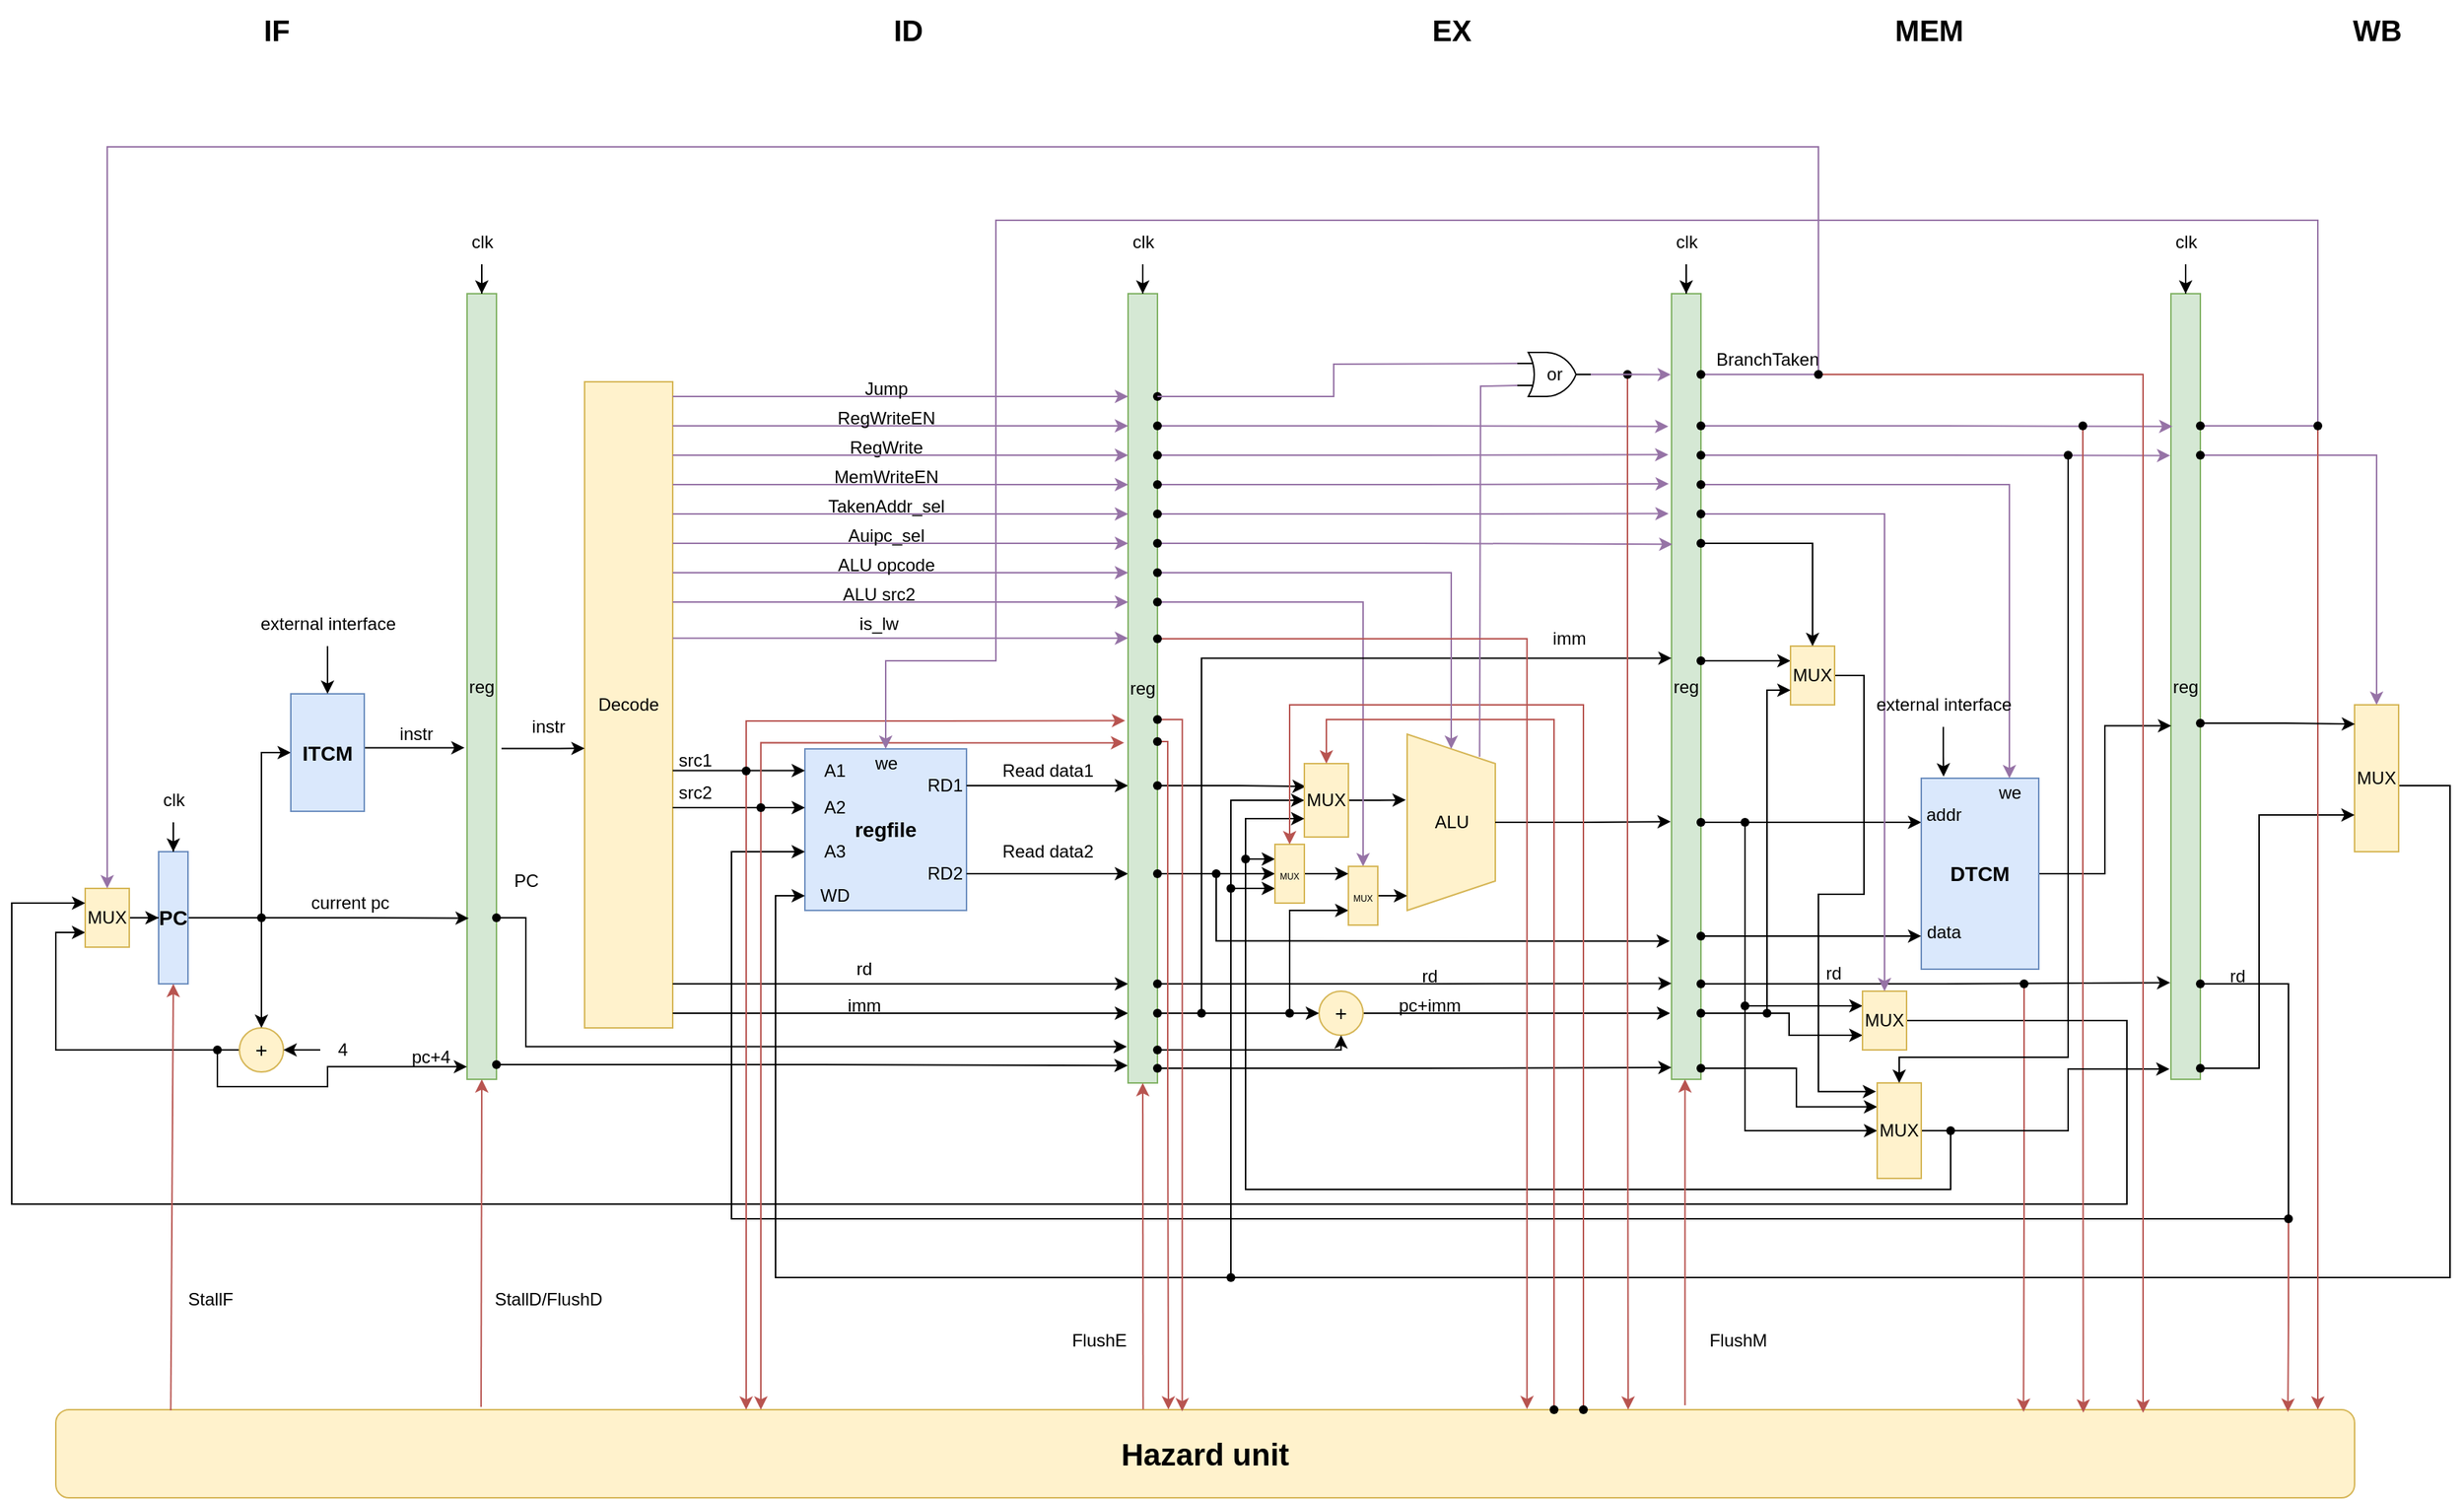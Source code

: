 <mxfile version="21.6.5" type="device">
  <diagram name="第 1 页" id="gYv1m-fRYFkvGZ3pttBi">
    <mxGraphModel dx="2514" dy="2162" grid="1" gridSize="10" guides="1" tooltips="1" connect="1" arrows="1" fold="1" page="1" pageScale="1" pageWidth="827" pageHeight="1169" math="0" shadow="0">
      <root>
        <mxCell id="0" />
        <mxCell id="1" parent="0" />
        <mxCell id="ULnqTgXa7ARIFrobwmV2-24" style="edgeStyle=orthogonalEdgeStyle;rounded=0;orthogonalLoop=1;jettySize=auto;html=1;entryX=0;entryY=0.5;entryDx=0;entryDy=0;" parent="1" source="ULnqTgXa7ARIFrobwmV2-1" target="ULnqTgXa7ARIFrobwmV2-3" edge="1">
          <mxGeometry relative="1" as="geometry">
            <Array as="points">
              <mxPoint x="170" y="215" />
              <mxPoint x="170" y="103" />
            </Array>
          </mxGeometry>
        </mxCell>
        <mxCell id="ULnqTgXa7ARIFrobwmV2-1" value="&lt;b&gt;&lt;font style=&quot;font-size: 14px;&quot;&gt;PC&lt;/font&gt;&lt;/b&gt;" style="rounded=0;whiteSpace=wrap;html=1;fillColor=#dae8fc;strokeColor=#6c8ebf;" parent="1" vertex="1">
          <mxGeometry x="100" y="170" width="20" height="90" as="geometry" />
        </mxCell>
        <mxCell id="rW3tWqNcEI-Sm0GjaVxH-38" style="edgeStyle=orthogonalEdgeStyle;rounded=0;orthogonalLoop=1;jettySize=auto;html=1;entryX=-0.086;entryY=0.578;entryDx=0;entryDy=0;entryPerimeter=0;" parent="1" source="ULnqTgXa7ARIFrobwmV2-3" target="ULnqTgXa7ARIFrobwmV2-23" edge="1">
          <mxGeometry relative="1" as="geometry">
            <Array as="points">
              <mxPoint x="270" y="100" />
            </Array>
          </mxGeometry>
        </mxCell>
        <mxCell id="ULnqTgXa7ARIFrobwmV2-3" value="&lt;b&gt;&lt;font style=&quot;font-size: 14px;&quot;&gt;ITCM&lt;/font&gt;&lt;/b&gt;" style="rounded=0;whiteSpace=wrap;html=1;fillColor=#dae8fc;strokeColor=#6c8ebf;" parent="1" vertex="1">
          <mxGeometry x="190" y="62.5" width="50" height="80" as="geometry" />
        </mxCell>
        <mxCell id="ULnqTgXa7ARIFrobwmV2-25" value="" style="edgeStyle=orthogonalEdgeStyle;rounded=0;orthogonalLoop=1;jettySize=auto;html=1;" parent="1" source="ULnqTgXa7ARIFrobwmV2-7" target="ULnqTgXa7ARIFrobwmV2-3" edge="1">
          <mxGeometry relative="1" as="geometry" />
        </mxCell>
        <mxCell id="ULnqTgXa7ARIFrobwmV2-7" value="external interface" style="text;html=1;align=center;verticalAlign=middle;resizable=0;points=[];autosize=1;strokeColor=none;fillColor=none;" parent="1" vertex="1">
          <mxGeometry x="155" width="120" height="30" as="geometry" />
        </mxCell>
        <mxCell id="ULnqTgXa7ARIFrobwmV2-16" style="edgeStyle=orthogonalEdgeStyle;rounded=0;orthogonalLoop=1;jettySize=auto;html=1;entryX=0;entryY=0.75;entryDx=0;entryDy=0;" parent="1" source="ULnqTgXa7ARIFrobwmV2-9" target="ULnqTgXa7ARIFrobwmV2-13" edge="1">
          <mxGeometry relative="1" as="geometry" />
        </mxCell>
        <mxCell id="ULnqTgXa7ARIFrobwmV2-9" value="&lt;font style=&quot;font-size: 14px;&quot;&gt;+&lt;/font&gt;" style="ellipse;whiteSpace=wrap;html=1;aspect=fixed;fillColor=#fff2cc;strokeColor=#d6b656;" parent="1" vertex="1">
          <mxGeometry x="155" y="290" width="30" height="30" as="geometry" />
        </mxCell>
        <mxCell id="ULnqTgXa7ARIFrobwmV2-15" value="" style="edgeStyle=orthogonalEdgeStyle;rounded=0;orthogonalLoop=1;jettySize=auto;html=1;" parent="1" source="ULnqTgXa7ARIFrobwmV2-11" target="ULnqTgXa7ARIFrobwmV2-9" edge="1">
          <mxGeometry relative="1" as="geometry" />
        </mxCell>
        <mxCell id="ULnqTgXa7ARIFrobwmV2-11" value="4" style="text;html=1;align=center;verticalAlign=middle;resizable=0;points=[];autosize=1;strokeColor=none;fillColor=none;" parent="1" vertex="1">
          <mxGeometry x="210" y="290" width="30" height="30" as="geometry" />
        </mxCell>
        <mxCell id="ULnqTgXa7ARIFrobwmV2-19" style="edgeStyle=orthogonalEdgeStyle;rounded=0;orthogonalLoop=1;jettySize=auto;html=1;entryX=0;entryY=0.5;entryDx=0;entryDy=0;" parent="1" source="ULnqTgXa7ARIFrobwmV2-13" target="ULnqTgXa7ARIFrobwmV2-1" edge="1">
          <mxGeometry relative="1" as="geometry" />
        </mxCell>
        <mxCell id="ULnqTgXa7ARIFrobwmV2-13" value="MUX" style="rounded=0;whiteSpace=wrap;html=1;fillColor=#fff2cc;strokeColor=#d6b656;" parent="1" vertex="1">
          <mxGeometry x="50" y="195" width="30" height="40" as="geometry" />
        </mxCell>
        <mxCell id="ULnqTgXa7ARIFrobwmV2-22" style="edgeStyle=orthogonalEdgeStyle;rounded=0;orthogonalLoop=1;jettySize=auto;html=1;entryX=0.5;entryY=0;entryDx=0;entryDy=0;" parent="1" source="ULnqTgXa7ARIFrobwmV2-20" target="ULnqTgXa7ARIFrobwmV2-1" edge="1">
          <mxGeometry relative="1" as="geometry" />
        </mxCell>
        <mxCell id="ULnqTgXa7ARIFrobwmV2-20" value="clk" style="text;html=1;align=center;verticalAlign=middle;resizable=0;points=[];autosize=1;strokeColor=none;fillColor=none;" parent="1" vertex="1">
          <mxGeometry x="90" y="120" width="40" height="30" as="geometry" />
        </mxCell>
        <mxCell id="ULnqTgXa7ARIFrobwmV2-23" value="reg" style="rounded=0;whiteSpace=wrap;html=1;fillColor=#d5e8d4;strokeColor=#82b366;" parent="1" vertex="1">
          <mxGeometry x="310" y="-210" width="20" height="535" as="geometry" />
        </mxCell>
        <mxCell id="ULnqTgXa7ARIFrobwmV2-31" value="" style="edgeStyle=orthogonalEdgeStyle;rounded=0;orthogonalLoop=1;jettySize=auto;html=1;" parent="1" source="ULnqTgXa7ARIFrobwmV2-28" target="ULnqTgXa7ARIFrobwmV2-9" edge="1">
          <mxGeometry relative="1" as="geometry" />
        </mxCell>
        <mxCell id="rW3tWqNcEI-Sm0GjaVxH-37" style="edgeStyle=orthogonalEdgeStyle;rounded=0;orthogonalLoop=1;jettySize=auto;html=1;entryX=0.057;entryY=0.795;entryDx=0;entryDy=0;entryPerimeter=0;" parent="1" source="ULnqTgXa7ARIFrobwmV2-28" target="ULnqTgXa7ARIFrobwmV2-23" edge="1">
          <mxGeometry relative="1" as="geometry" />
        </mxCell>
        <mxCell id="ULnqTgXa7ARIFrobwmV2-28" value="" style="shape=waypoint;sketch=0;size=6;pointerEvents=1;points=[];fillColor=none;resizable=0;rotatable=0;perimeter=centerPerimeter;snapToPoint=1;" parent="1" vertex="1">
          <mxGeometry x="160" y="205" width="20" height="20" as="geometry" />
        </mxCell>
        <mxCell id="ULnqTgXa7ARIFrobwmV2-32" value="current pc" style="text;html=1;align=center;verticalAlign=middle;resizable=0;points=[];autosize=1;strokeColor=none;fillColor=none;" parent="1" vertex="1">
          <mxGeometry x="190" y="190" width="80" height="30" as="geometry" />
        </mxCell>
        <mxCell id="ULnqTgXa7ARIFrobwmV2-33" value="instr" style="text;html=1;align=center;verticalAlign=middle;resizable=0;points=[];autosize=1;strokeColor=none;fillColor=none;" parent="1" vertex="1">
          <mxGeometry x="250" y="75" width="50" height="30" as="geometry" />
        </mxCell>
        <mxCell id="ULnqTgXa7ARIFrobwmV2-35" value="" style="edgeStyle=orthogonalEdgeStyle;rounded=0;orthogonalLoop=1;jettySize=auto;html=1;" parent="1" source="ULnqTgXa7ARIFrobwmV2-34" target="ULnqTgXa7ARIFrobwmV2-23" edge="1">
          <mxGeometry relative="1" as="geometry" />
        </mxCell>
        <mxCell id="ULnqTgXa7ARIFrobwmV2-34" value="clk" style="text;html=1;align=center;verticalAlign=middle;resizable=0;points=[];autosize=1;strokeColor=none;fillColor=none;" parent="1" vertex="1">
          <mxGeometry x="300" y="-260" width="40" height="30" as="geometry" />
        </mxCell>
        <mxCell id="ULnqTgXa7ARIFrobwmV2-36" value="&lt;b&gt;&lt;font style=&quot;font-size: 20px;&quot;&gt;IF&lt;/font&gt;&lt;/b&gt;" style="text;html=1;align=center;verticalAlign=middle;resizable=0;points=[];autosize=1;strokeColor=none;fillColor=none;" parent="1" vertex="1">
          <mxGeometry x="160" y="-410" width="40" height="40" as="geometry" />
        </mxCell>
        <mxCell id="ULnqTgXa7ARIFrobwmV2-37" value="&lt;b&gt;&lt;font style=&quot;font-size: 14px;&quot;&gt;regfile&lt;/font&gt;&lt;/b&gt;" style="rounded=0;whiteSpace=wrap;html=1;fillColor=#dae8fc;strokeColor=#6c8ebf;" parent="1" vertex="1">
          <mxGeometry x="540" y="100" width="110" height="110" as="geometry" />
        </mxCell>
        <mxCell id="ULnqTgXa7ARIFrobwmV2-38" value="A1" style="text;html=1;align=center;verticalAlign=middle;resizable=0;points=[];autosize=1;strokeColor=none;fillColor=none;" parent="1" vertex="1">
          <mxGeometry x="540" y="100" width="40" height="30" as="geometry" />
        </mxCell>
        <mxCell id="ULnqTgXa7ARIFrobwmV2-39" value="A2" style="text;html=1;align=center;verticalAlign=middle;resizable=0;points=[];autosize=1;strokeColor=none;fillColor=none;" parent="1" vertex="1">
          <mxGeometry x="540" y="125" width="40" height="30" as="geometry" />
        </mxCell>
        <mxCell id="ULnqTgXa7ARIFrobwmV2-40" value="A3" style="text;html=1;align=center;verticalAlign=middle;resizable=0;points=[];autosize=1;strokeColor=none;fillColor=none;" parent="1" vertex="1">
          <mxGeometry x="540" y="155" width="40" height="30" as="geometry" />
        </mxCell>
        <mxCell id="ULnqTgXa7ARIFrobwmV2-42" value="WD" style="text;html=1;align=center;verticalAlign=middle;resizable=0;points=[];autosize=1;strokeColor=none;fillColor=none;" parent="1" vertex="1">
          <mxGeometry x="540" y="185" width="40" height="30" as="geometry" />
        </mxCell>
        <mxCell id="ULnqTgXa7ARIFrobwmV2-43" value="RD1" style="text;html=1;align=center;verticalAlign=middle;resizable=0;points=[];autosize=1;strokeColor=none;fillColor=none;" parent="1" vertex="1">
          <mxGeometry x="610" y="110" width="50" height="30" as="geometry" />
        </mxCell>
        <mxCell id="ULnqTgXa7ARIFrobwmV2-44" value="RD2" style="text;html=1;align=center;verticalAlign=middle;resizable=0;points=[];autosize=1;strokeColor=none;fillColor=none;" parent="1" vertex="1">
          <mxGeometry x="610" y="170" width="50" height="30" as="geometry" />
        </mxCell>
        <mxCell id="ULnqTgXa7ARIFrobwmV2-45" value="Decode" style="rounded=0;whiteSpace=wrap;html=1;fillColor=#fff2cc;strokeColor=#d6b656;" parent="1" vertex="1">
          <mxGeometry x="390" y="-150" width="60" height="440" as="geometry" />
        </mxCell>
        <mxCell id="ULnqTgXa7ARIFrobwmV2-46" value="" style="endArrow=classic;html=1;rounded=0;exitX=1.084;exitY=0.141;exitDx=0;exitDy=0;exitPerimeter=0;entryX=-0.029;entryY=0.049;entryDx=0;entryDy=0;entryPerimeter=0;" parent="1" edge="1">
          <mxGeometry width="50" height="50" relative="1" as="geometry">
            <mxPoint x="333.42" y="99.805" as="sourcePoint" />
            <mxPoint x="390.0" y="99.667" as="targetPoint" />
          </mxGeometry>
        </mxCell>
        <mxCell id="ULnqTgXa7ARIFrobwmV2-48" value="instr" style="text;html=1;align=center;verticalAlign=middle;resizable=0;points=[];autosize=1;strokeColor=none;fillColor=none;" parent="1" vertex="1">
          <mxGeometry x="340" y="70" width="50" height="30" as="geometry" />
        </mxCell>
        <mxCell id="ULnqTgXa7ARIFrobwmV2-49" value="PC" style="text;html=1;align=center;verticalAlign=middle;resizable=0;points=[];autosize=1;strokeColor=none;fillColor=none;" parent="1" vertex="1">
          <mxGeometry x="330" y="175" width="40" height="30" as="geometry" />
        </mxCell>
        <mxCell id="ULnqTgXa7ARIFrobwmV2-50" value="" style="endArrow=classic;html=1;rounded=0;" parent="1" edge="1">
          <mxGeometry width="50" height="50" relative="1" as="geometry">
            <mxPoint x="450" y="114.8" as="sourcePoint" />
            <mxPoint x="540" y="114.8" as="targetPoint" />
          </mxGeometry>
        </mxCell>
        <mxCell id="ULnqTgXa7ARIFrobwmV2-51" value="" style="endArrow=classic;html=1;rounded=0;" parent="1" edge="1">
          <mxGeometry width="50" height="50" relative="1" as="geometry">
            <mxPoint x="450" y="140" as="sourcePoint" />
            <mxPoint x="540" y="140" as="targetPoint" />
          </mxGeometry>
        </mxCell>
        <mxCell id="ULnqTgXa7ARIFrobwmV2-54" value="src1" style="text;html=1;align=center;verticalAlign=middle;resizable=0;points=[];autosize=1;strokeColor=none;fillColor=none;" parent="1" vertex="1">
          <mxGeometry x="440" y="92.5" width="50" height="30" as="geometry" />
        </mxCell>
        <mxCell id="ULnqTgXa7ARIFrobwmV2-55" value="src2" style="text;html=1;align=center;verticalAlign=middle;resizable=0;points=[];autosize=1;strokeColor=none;fillColor=none;" parent="1" vertex="1">
          <mxGeometry x="440" y="115" width="50" height="30" as="geometry" />
        </mxCell>
        <mxCell id="ULnqTgXa7ARIFrobwmV2-59" value="" style="endArrow=classic;html=1;rounded=0;" parent="1" edge="1">
          <mxGeometry width="50" height="50" relative="1" as="geometry">
            <mxPoint x="450" y="260" as="sourcePoint" />
            <mxPoint x="760" y="260" as="targetPoint" />
          </mxGeometry>
        </mxCell>
        <mxCell id="ULnqTgXa7ARIFrobwmV2-65" value="" style="endArrow=classic;html=1;rounded=0;" parent="1" edge="1">
          <mxGeometry width="50" height="50" relative="1" as="geometry">
            <mxPoint x="450" y="280" as="sourcePoint" />
            <mxPoint x="760" y="280" as="targetPoint" />
          </mxGeometry>
        </mxCell>
        <mxCell id="ULnqTgXa7ARIFrobwmV2-66" value="imm" style="text;html=1;align=center;verticalAlign=middle;resizable=0;points=[];autosize=1;strokeColor=none;fillColor=none;" parent="1" vertex="1">
          <mxGeometry x="555" y="260" width="50" height="30" as="geometry" />
        </mxCell>
        <mxCell id="ULnqTgXa7ARIFrobwmV2-67" value="" style="endArrow=classic;html=1;rounded=0;" parent="1" edge="1">
          <mxGeometry width="50" height="50" relative="1" as="geometry">
            <mxPoint x="650" y="125" as="sourcePoint" />
            <mxPoint x="760" y="125" as="targetPoint" />
          </mxGeometry>
        </mxCell>
        <mxCell id="ULnqTgXa7ARIFrobwmV2-68" value="" style="endArrow=classic;html=1;rounded=0;exitX=0.8;exitY=0.5;exitDx=0;exitDy=0;exitPerimeter=0;" parent="1" source="ULnqTgXa7ARIFrobwmV2-44" edge="1">
          <mxGeometry width="50" height="50" relative="1" as="geometry">
            <mxPoint x="660" y="185" as="sourcePoint" />
            <mxPoint x="760" y="185" as="targetPoint" />
          </mxGeometry>
        </mxCell>
        <mxCell id="ULnqTgXa7ARIFrobwmV2-69" value="reg" style="rounded=0;whiteSpace=wrap;html=1;fillColor=#d5e8d4;strokeColor=#82b366;" parent="1" vertex="1">
          <mxGeometry x="760" y="-210" width="20" height="537.5" as="geometry" />
        </mxCell>
        <mxCell id="ULnqTgXa7ARIFrobwmV2-71" value="" style="edgeStyle=orthogonalEdgeStyle;rounded=0;orthogonalLoop=1;jettySize=auto;html=1;" parent="1" source="ULnqTgXa7ARIFrobwmV2-70" target="ULnqTgXa7ARIFrobwmV2-69" edge="1">
          <mxGeometry relative="1" as="geometry" />
        </mxCell>
        <mxCell id="ULnqTgXa7ARIFrobwmV2-70" value="clk" style="text;html=1;align=center;verticalAlign=middle;resizable=0;points=[];autosize=1;strokeColor=none;fillColor=none;" parent="1" vertex="1">
          <mxGeometry x="750" y="-260" width="40" height="30" as="geometry" />
        </mxCell>
        <mxCell id="ULnqTgXa7ARIFrobwmV2-72" value="&lt;b&gt;&lt;font style=&quot;font-size: 20px;&quot;&gt;ID&lt;/font&gt;&lt;/b&gt;" style="text;html=1;align=center;verticalAlign=middle;resizable=0;points=[];autosize=1;strokeColor=none;fillColor=none;" parent="1" vertex="1">
          <mxGeometry x="590" y="-410" width="40" height="40" as="geometry" />
        </mxCell>
        <mxCell id="ULnqTgXa7ARIFrobwmV2-78" value="" style="shape=trapezoid;perimeter=trapezoidPerimeter;whiteSpace=wrap;html=1;fixedSize=1;rotation=90;fillColor=#fff2cc;strokeColor=#d6b656;" parent="1" vertex="1">
          <mxGeometry x="920" y="120" width="120" height="60" as="geometry" />
        </mxCell>
        <mxCell id="rW3tWqNcEI-Sm0GjaVxH-44" style="edgeStyle=orthogonalEdgeStyle;rounded=0;orthogonalLoop=1;jettySize=auto;html=1;entryX=-0.029;entryY=0.672;entryDx=0;entryDy=0;entryPerimeter=0;exitX=0.5;exitY=0;exitDx=0;exitDy=0;" parent="1" source="ULnqTgXa7ARIFrobwmV2-78" target="ULnqTgXa7ARIFrobwmV2-114" edge="1">
          <mxGeometry relative="1" as="geometry">
            <mxPoint x="1020" y="150" as="sourcePoint" />
          </mxGeometry>
        </mxCell>
        <mxCell id="ULnqTgXa7ARIFrobwmV2-79" value="ALU" style="text;html=1;align=center;verticalAlign=middle;resizable=0;points=[];autosize=1;strokeColor=none;fillColor=none;" parent="1" vertex="1">
          <mxGeometry x="955" y="135" width="50" height="30" as="geometry" />
        </mxCell>
        <mxCell id="ULnqTgXa7ARIFrobwmV2-84" value="Read data1" style="text;html=1;align=center;verticalAlign=middle;resizable=0;points=[];autosize=1;strokeColor=none;fillColor=none;" parent="1" vertex="1">
          <mxGeometry x="660" y="100" width="90" height="30" as="geometry" />
        </mxCell>
        <mxCell id="ULnqTgXa7ARIFrobwmV2-85" value="Read data2" style="text;html=1;align=center;verticalAlign=middle;resizable=0;points=[];autosize=1;strokeColor=none;fillColor=none;" parent="1" vertex="1">
          <mxGeometry x="660" y="155" width="90" height="30" as="geometry" />
        </mxCell>
        <mxCell id="rW3tWqNcEI-Sm0GjaVxH-152" style="edgeStyle=orthogonalEdgeStyle;rounded=0;orthogonalLoop=1;jettySize=auto;html=1;entryX=0;entryY=0.75;entryDx=0;entryDy=0;" parent="1" source="ULnqTgXa7ARIFrobwmV2-93" target="rW3tWqNcEI-Sm0GjaVxH-150" edge="1">
          <mxGeometry relative="1" as="geometry">
            <Array as="points">
              <mxPoint x="870" y="280" />
              <mxPoint x="870" y="210" />
            </Array>
          </mxGeometry>
        </mxCell>
        <mxCell id="ULnqTgXa7ARIFrobwmV2-93" value="" style="shape=waypoint;sketch=0;size=6;pointerEvents=1;points=[];fillColor=none;resizable=0;rotatable=0;perimeter=centerPerimeter;snapToPoint=1;" parent="1" vertex="1">
          <mxGeometry x="770" y="270" width="20" height="20" as="geometry" />
        </mxCell>
        <mxCell id="rW3tWqNcEI-Sm0GjaVxH-115" style="edgeStyle=orthogonalEdgeStyle;rounded=0;orthogonalLoop=1;jettySize=auto;html=1;entryX=0.032;entryY=0.313;entryDx=0;entryDy=0;entryPerimeter=0;" parent="1" source="ULnqTgXa7ARIFrobwmV2-95" target="rW3tWqNcEI-Sm0GjaVxH-112" edge="1">
          <mxGeometry relative="1" as="geometry" />
        </mxCell>
        <mxCell id="ULnqTgXa7ARIFrobwmV2-95" value="" style="shape=waypoint;sketch=0;size=6;pointerEvents=1;points=[];fillColor=none;resizable=0;rotatable=0;perimeter=centerPerimeter;snapToPoint=1;" parent="1" vertex="1">
          <mxGeometry x="770" y="115" width="20" height="20" as="geometry" />
        </mxCell>
        <mxCell id="xDN6VnL8_j36RYlhEEk--2" style="edgeStyle=orthogonalEdgeStyle;rounded=0;orthogonalLoop=1;jettySize=auto;html=1;entryX=0;entryY=0.5;entryDx=0;entryDy=0;" parent="1" source="ULnqTgXa7ARIFrobwmV2-96" target="rW3tWqNcEI-Sm0GjaVxH-151" edge="1">
          <mxGeometry relative="1" as="geometry" />
        </mxCell>
        <mxCell id="ULnqTgXa7ARIFrobwmV2-96" value="" style="shape=waypoint;sketch=0;size=6;pointerEvents=1;points=[];fillColor=none;resizable=0;rotatable=0;perimeter=centerPerimeter;snapToPoint=1;" parent="1" vertex="1">
          <mxGeometry x="770" y="175" width="20" height="20" as="geometry" />
        </mxCell>
        <mxCell id="rW3tWqNcEI-Sm0GjaVxH-63" style="edgeStyle=orthogonalEdgeStyle;rounded=0;orthogonalLoop=1;jettySize=auto;html=1;entryX=-0.057;entryY=0.824;entryDx=0;entryDy=0;entryPerimeter=0;" parent="1" source="ULnqTgXa7ARIFrobwmV2-101" target="ULnqTgXa7ARIFrobwmV2-114" edge="1">
          <mxGeometry relative="1" as="geometry">
            <Array as="points">
              <mxPoint x="820" y="231" />
            </Array>
          </mxGeometry>
        </mxCell>
        <mxCell id="ULnqTgXa7ARIFrobwmV2-101" value="" style="shape=waypoint;sketch=0;size=6;pointerEvents=1;points=[];fillColor=none;resizable=0;rotatable=0;perimeter=centerPerimeter;snapToPoint=1;" parent="1" vertex="1">
          <mxGeometry x="810" y="175" width="20" height="20" as="geometry" />
        </mxCell>
        <mxCell id="rW3tWqNcEI-Sm0GjaVxH-42" style="edgeStyle=orthogonalEdgeStyle;rounded=0;orthogonalLoop=1;jettySize=auto;html=1;entryX=-0.048;entryY=0.916;entryDx=0;entryDy=0;entryPerimeter=0;" parent="1" source="ULnqTgXa7ARIFrobwmV2-102" target="ULnqTgXa7ARIFrobwmV2-114" edge="1">
          <mxGeometry relative="1" as="geometry" />
        </mxCell>
        <mxCell id="ULnqTgXa7ARIFrobwmV2-102" value="&lt;font style=&quot;font-size: 14px;&quot;&gt;+&lt;/font&gt;" style="ellipse;whiteSpace=wrap;html=1;aspect=fixed;fillColor=#fff2cc;strokeColor=#d6b656;" parent="1" vertex="1">
          <mxGeometry x="890" y="265" width="30" height="30" as="geometry" />
        </mxCell>
        <mxCell id="rW3tWqNcEI-Sm0GjaVxH-155" style="edgeStyle=orthogonalEdgeStyle;rounded=0;orthogonalLoop=1;jettySize=auto;html=1;entryX=0;entryY=0.5;entryDx=0;entryDy=0;" parent="1" source="ULnqTgXa7ARIFrobwmV2-106" target="ULnqTgXa7ARIFrobwmV2-102" edge="1">
          <mxGeometry relative="1" as="geometry" />
        </mxCell>
        <mxCell id="ULnqTgXa7ARIFrobwmV2-106" value="" style="shape=waypoint;sketch=0;size=6;pointerEvents=1;points=[];fillColor=none;resizable=0;rotatable=0;perimeter=centerPerimeter;snapToPoint=1;" parent="1" vertex="1">
          <mxGeometry x="860" y="270" width="20" height="20" as="geometry" />
        </mxCell>
        <mxCell id="rW3tWqNcEI-Sm0GjaVxH-73" style="edgeStyle=orthogonalEdgeStyle;rounded=0;orthogonalLoop=1;jettySize=auto;html=1;entryX=-0.043;entryY=0.954;entryDx=0;entryDy=0;entryPerimeter=0;" parent="1" source="ULnqTgXa7ARIFrobwmV2-109" target="ULnqTgXa7ARIFrobwmV2-69" edge="1">
          <mxGeometry relative="1" as="geometry">
            <Array as="points">
              <mxPoint x="350" y="215" />
              <mxPoint x="350" y="303" />
            </Array>
          </mxGeometry>
        </mxCell>
        <mxCell id="ULnqTgXa7ARIFrobwmV2-109" value="" style="shape=waypoint;sketch=0;size=6;pointerEvents=1;points=[];fillColor=none;resizable=0;rotatable=0;perimeter=centerPerimeter;snapToPoint=1;" parent="1" vertex="1">
          <mxGeometry x="320" y="205" width="20" height="20" as="geometry" />
        </mxCell>
        <mxCell id="ULnqTgXa7ARIFrobwmV2-112" style="edgeStyle=orthogonalEdgeStyle;rounded=0;orthogonalLoop=1;jettySize=auto;html=1;entryX=0.5;entryY=1;entryDx=0;entryDy=0;" parent="1" source="ULnqTgXa7ARIFrobwmV2-111" target="ULnqTgXa7ARIFrobwmV2-102" edge="1">
          <mxGeometry relative="1" as="geometry">
            <Array as="points">
              <mxPoint x="905" y="305" />
            </Array>
          </mxGeometry>
        </mxCell>
        <mxCell id="ULnqTgXa7ARIFrobwmV2-111" value="" style="shape=waypoint;sketch=0;size=6;pointerEvents=1;points=[];fillColor=none;resizable=0;rotatable=0;perimeter=centerPerimeter;snapToPoint=1;" parent="1" vertex="1">
          <mxGeometry x="770" y="295" width="20" height="20" as="geometry" />
        </mxCell>
        <mxCell id="ULnqTgXa7ARIFrobwmV2-114" value="reg" style="rounded=0;whiteSpace=wrap;html=1;fillColor=#d5e8d4;strokeColor=#82b366;" parent="1" vertex="1">
          <mxGeometry x="1130" y="-210" width="20" height="535" as="geometry" />
        </mxCell>
        <mxCell id="rW3tWqNcEI-Sm0GjaVxH-87" style="edgeStyle=orthogonalEdgeStyle;rounded=0;orthogonalLoop=1;jettySize=auto;html=1;entryX=0;entryY=0.75;entryDx=0;entryDy=0;" parent="1" source="ULnqTgXa7ARIFrobwmV2-116" target="rW3tWqNcEI-Sm0GjaVxH-84" edge="1">
          <mxGeometry relative="1" as="geometry" />
        </mxCell>
        <mxCell id="ULnqTgXa7ARIFrobwmV2-116" value="" style="shape=waypoint;sketch=0;size=6;pointerEvents=1;points=[];fillColor=none;resizable=0;rotatable=0;perimeter=centerPerimeter;snapToPoint=1;" parent="1" vertex="1">
          <mxGeometry x="1140" y="270" width="20" height="20" as="geometry" />
        </mxCell>
        <mxCell id="rW3tWqNcEI-Sm0GjaVxH-57" style="edgeStyle=orthogonalEdgeStyle;rounded=0;orthogonalLoop=1;jettySize=auto;html=1;entryX=0.2;entryY=0.667;entryDx=0;entryDy=0;entryPerimeter=0;" parent="1" source="rW3tWqNcEI-Sm0GjaVxH-2" target="rW3tWqNcEI-Sm0GjaVxH-55" edge="1">
          <mxGeometry relative="1" as="geometry" />
        </mxCell>
        <mxCell id="rW3tWqNcEI-Sm0GjaVxH-2" value="" style="shape=waypoint;sketch=0;size=6;pointerEvents=1;points=[];fillColor=none;resizable=0;rotatable=0;perimeter=centerPerimeter;snapToPoint=1;" parent="1" vertex="1">
          <mxGeometry x="1140" y="140" width="20" height="20" as="geometry" />
        </mxCell>
        <mxCell id="rW3tWqNcEI-Sm0GjaVxH-3" value="&lt;b&gt;&lt;font style=&quot;font-size: 20px;&quot;&gt;EX&lt;/font&gt;&lt;/b&gt;" style="text;html=1;align=center;verticalAlign=middle;resizable=0;points=[];autosize=1;strokeColor=none;fillColor=none;" parent="1" vertex="1">
          <mxGeometry x="955" y="-410" width="50" height="40" as="geometry" />
        </mxCell>
        <mxCell id="rW3tWqNcEI-Sm0GjaVxH-4" value="&lt;b&gt;&lt;font style=&quot;font-size: 20px;&quot;&gt;MEM&lt;/font&gt;&lt;/b&gt;" style="text;html=1;align=center;verticalAlign=middle;resizable=0;points=[];autosize=1;strokeColor=none;fillColor=none;" parent="1" vertex="1">
          <mxGeometry x="1270" y="-410" width="70" height="40" as="geometry" />
        </mxCell>
        <mxCell id="rW3tWqNcEI-Sm0GjaVxH-6" value="reg" style="rounded=0;whiteSpace=wrap;html=1;fillColor=#d5e8d4;strokeColor=#82b366;" parent="1" vertex="1">
          <mxGeometry x="1470" y="-210" width="20" height="535" as="geometry" />
        </mxCell>
        <mxCell id="rW3tWqNcEI-Sm0GjaVxH-88" style="edgeStyle=orthogonalEdgeStyle;rounded=0;orthogonalLoop=1;jettySize=auto;html=1;entryX=0;entryY=0.25;entryDx=0;entryDy=0;" parent="1" source="rW3tWqNcEI-Sm0GjaVxH-8" target="rW3tWqNcEI-Sm0GjaVxH-84" edge="1">
          <mxGeometry relative="1" as="geometry">
            <Array as="points">
              <mxPoint x="1180" y="275" />
            </Array>
          </mxGeometry>
        </mxCell>
        <mxCell id="rW3tWqNcEI-Sm0GjaVxH-8" value="" style="shape=waypoint;sketch=0;size=6;pointerEvents=1;points=[];fillColor=none;resizable=0;rotatable=0;perimeter=centerPerimeter;snapToPoint=1;" parent="1" vertex="1">
          <mxGeometry x="1170" y="140" width="20" height="20" as="geometry" />
        </mxCell>
        <mxCell id="rW3tWqNcEI-Sm0GjaVxH-10" value="&lt;b&gt;&lt;font style=&quot;font-size: 20px;&quot;&gt;WB&lt;/font&gt;&lt;/b&gt;" style="text;html=1;align=center;verticalAlign=middle;resizable=0;points=[];autosize=1;strokeColor=none;fillColor=none;" parent="1" vertex="1">
          <mxGeometry x="1580" y="-410" width="60" height="40" as="geometry" />
        </mxCell>
        <mxCell id="rW3tWqNcEI-Sm0GjaVxH-33" style="edgeStyle=orthogonalEdgeStyle;rounded=0;orthogonalLoop=1;jettySize=auto;html=1;entryX=0;entryY=0.5;entryDx=0;entryDy=0;entryPerimeter=0;" parent="1" source="rW3tWqNcEI-Sm0GjaVxH-12" target="ULnqTgXa7ARIFrobwmV2-42" edge="1">
          <mxGeometry relative="1" as="geometry">
            <Array as="points">
              <mxPoint x="1660" y="125" />
              <mxPoint x="1660" y="460" />
              <mxPoint x="520" y="460" />
              <mxPoint x="520" y="200" />
            </Array>
          </mxGeometry>
        </mxCell>
        <mxCell id="rW3tWqNcEI-Sm0GjaVxH-12" value="MUX" style="rounded=0;whiteSpace=wrap;html=1;fillColor=#fff2cc;strokeColor=#d6b656;" parent="1" vertex="1">
          <mxGeometry x="1595" y="70" width="30" height="100" as="geometry" />
        </mxCell>
        <mxCell id="rW3tWqNcEI-Sm0GjaVxH-23" value="rd" style="text;html=1;align=center;verticalAlign=middle;resizable=0;points=[];autosize=1;strokeColor=none;fillColor=none;" parent="1" vertex="1">
          <mxGeometry x="565" y="235" width="30" height="30" as="geometry" />
        </mxCell>
        <mxCell id="rW3tWqNcEI-Sm0GjaVxH-43" style="edgeStyle=orthogonalEdgeStyle;rounded=0;orthogonalLoop=1;jettySize=auto;html=1;entryX=0;entryY=0.878;entryDx=0;entryDy=0;entryPerimeter=0;" parent="1" source="rW3tWqNcEI-Sm0GjaVxH-24" target="ULnqTgXa7ARIFrobwmV2-114" edge="1">
          <mxGeometry relative="1" as="geometry" />
        </mxCell>
        <mxCell id="rW3tWqNcEI-Sm0GjaVxH-24" value="" style="shape=waypoint;sketch=0;size=6;pointerEvents=1;points=[];fillColor=none;resizable=0;rotatable=0;perimeter=centerPerimeter;snapToPoint=1;" parent="1" vertex="1">
          <mxGeometry x="770" y="250" width="20" height="20" as="geometry" />
        </mxCell>
        <mxCell id="rW3tWqNcEI-Sm0GjaVxH-27" value="rd" style="text;html=1;align=center;verticalAlign=middle;resizable=0;points=[];autosize=1;strokeColor=none;fillColor=none;" parent="1" vertex="1">
          <mxGeometry x="950" y="240" width="30" height="30" as="geometry" />
        </mxCell>
        <mxCell id="rW3tWqNcEI-Sm0GjaVxH-47" style="edgeStyle=orthogonalEdgeStyle;rounded=0;orthogonalLoop=1;jettySize=auto;html=1;entryX=-0.024;entryY=0.877;entryDx=0;entryDy=0;entryPerimeter=0;" parent="1" source="rW3tWqNcEI-Sm0GjaVxH-28" target="rW3tWqNcEI-Sm0GjaVxH-6" edge="1">
          <mxGeometry relative="1" as="geometry" />
        </mxCell>
        <mxCell id="rW3tWqNcEI-Sm0GjaVxH-28" value="" style="shape=waypoint;sketch=0;size=6;pointerEvents=1;points=[];fillColor=none;resizable=0;rotatable=0;perimeter=centerPerimeter;snapToPoint=1;" parent="1" vertex="1">
          <mxGeometry x="1140" y="250" width="20" height="20" as="geometry" />
        </mxCell>
        <mxCell id="rW3tWqNcEI-Sm0GjaVxH-34" style="edgeStyle=orthogonalEdgeStyle;rounded=0;orthogonalLoop=1;jettySize=auto;html=1;entryX=0;entryY=0.5;entryDx=0;entryDy=0;entryPerimeter=0;" parent="1" source="rW3tWqNcEI-Sm0GjaVxH-31" target="ULnqTgXa7ARIFrobwmV2-40" edge="1">
          <mxGeometry relative="1" as="geometry">
            <Array as="points">
              <mxPoint x="1550" y="260" />
              <mxPoint x="1550" y="420" />
              <mxPoint x="490" y="420" />
              <mxPoint x="490" y="170" />
            </Array>
          </mxGeometry>
        </mxCell>
        <mxCell id="rW3tWqNcEI-Sm0GjaVxH-31" value="" style="shape=waypoint;sketch=0;size=6;pointerEvents=1;points=[];fillColor=none;resizable=0;rotatable=0;perimeter=centerPerimeter;snapToPoint=1;" parent="1" vertex="1">
          <mxGeometry x="1480" y="250" width="20" height="20" as="geometry" />
        </mxCell>
        <mxCell id="rW3tWqNcEI-Sm0GjaVxH-35" value="rd" style="text;html=1;align=center;verticalAlign=middle;resizable=0;points=[];autosize=1;strokeColor=none;fillColor=none;" parent="1" vertex="1">
          <mxGeometry x="1500" y="240" width="30" height="30" as="geometry" />
        </mxCell>
        <mxCell id="rW3tWqNcEI-Sm0GjaVxH-41" value="" style="edgeStyle=orthogonalEdgeStyle;rounded=0;orthogonalLoop=1;jettySize=auto;html=1;" parent="1" source="rW3tWqNcEI-Sm0GjaVxH-40" target="ULnqTgXa7ARIFrobwmV2-114" edge="1">
          <mxGeometry relative="1" as="geometry" />
        </mxCell>
        <mxCell id="rW3tWqNcEI-Sm0GjaVxH-40" value="clk" style="text;html=1;align=center;verticalAlign=middle;resizable=0;points=[];autosize=1;strokeColor=none;fillColor=none;" parent="1" vertex="1">
          <mxGeometry x="1120" y="-260" width="40" height="30" as="geometry" />
        </mxCell>
        <mxCell id="rW3tWqNcEI-Sm0GjaVxH-46" value="" style="edgeStyle=orthogonalEdgeStyle;rounded=0;orthogonalLoop=1;jettySize=auto;html=1;" parent="1" source="rW3tWqNcEI-Sm0GjaVxH-45" target="rW3tWqNcEI-Sm0GjaVxH-6" edge="1">
          <mxGeometry relative="1" as="geometry" />
        </mxCell>
        <mxCell id="rW3tWqNcEI-Sm0GjaVxH-45" value="clk" style="text;html=1;align=center;verticalAlign=middle;resizable=0;points=[];autosize=1;strokeColor=none;fillColor=none;" parent="1" vertex="1">
          <mxGeometry x="1460" y="-260" width="40" height="30" as="geometry" />
        </mxCell>
        <mxCell id="WYk-MCrRySB0g9ydwSQ3-16" style="edgeStyle=orthogonalEdgeStyle;rounded=0;orthogonalLoop=1;jettySize=auto;html=1;entryX=0.009;entryY=0.55;entryDx=0;entryDy=0;entryPerimeter=0;" parent="1" source="rW3tWqNcEI-Sm0GjaVxH-54" target="rW3tWqNcEI-Sm0GjaVxH-6" edge="1">
          <mxGeometry relative="1" as="geometry" />
        </mxCell>
        <mxCell id="rW3tWqNcEI-Sm0GjaVxH-54" value="&lt;font style=&quot;font-size: 14px;&quot;&gt;&lt;b&gt;DTCM&lt;/b&gt;&lt;/font&gt;" style="rounded=0;whiteSpace=wrap;html=1;fillColor=#dae8fc;strokeColor=#6c8ebf;" parent="1" vertex="1">
          <mxGeometry x="1300" y="120" width="80" height="130" as="geometry" />
        </mxCell>
        <mxCell id="rW3tWqNcEI-Sm0GjaVxH-55" value="addr" style="text;html=1;align=center;verticalAlign=middle;resizable=0;points=[];autosize=1;strokeColor=none;fillColor=none;" parent="1" vertex="1">
          <mxGeometry x="1290" y="130" width="50" height="30" as="geometry" />
        </mxCell>
        <mxCell id="rW3tWqNcEI-Sm0GjaVxH-56" value="data" style="text;html=1;align=center;verticalAlign=middle;resizable=0;points=[];autosize=1;strokeColor=none;fillColor=none;" parent="1" vertex="1">
          <mxGeometry x="1290" y="210" width="50" height="30" as="geometry" />
        </mxCell>
        <mxCell id="rW3tWqNcEI-Sm0GjaVxH-62" style="edgeStyle=orthogonalEdgeStyle;rounded=0;orthogonalLoop=1;jettySize=auto;html=1;entryX=0.2;entryY=0.583;entryDx=0;entryDy=0;entryPerimeter=0;" parent="1" source="rW3tWqNcEI-Sm0GjaVxH-60" target="rW3tWqNcEI-Sm0GjaVxH-56" edge="1">
          <mxGeometry relative="1" as="geometry">
            <Array as="points">
              <mxPoint x="1150" y="227" />
              <mxPoint x="1225" y="227" />
            </Array>
          </mxGeometry>
        </mxCell>
        <mxCell id="rW3tWqNcEI-Sm0GjaVxH-60" value="" style="shape=waypoint;sketch=0;size=6;pointerEvents=1;points=[];fillColor=none;resizable=0;rotatable=0;perimeter=centerPerimeter;snapToPoint=1;" parent="1" vertex="1">
          <mxGeometry x="1140" y="217.5" width="20" height="20" as="geometry" />
        </mxCell>
        <mxCell id="rW3tWqNcEI-Sm0GjaVxH-74" style="edgeStyle=orthogonalEdgeStyle;rounded=0;orthogonalLoop=1;jettySize=auto;html=1;entryX=0;entryY=0.984;entryDx=0;entryDy=0;entryPerimeter=0;" parent="1" source="rW3tWqNcEI-Sm0GjaVxH-65" target="ULnqTgXa7ARIFrobwmV2-23" edge="1">
          <mxGeometry relative="1" as="geometry">
            <Array as="points">
              <mxPoint x="140" y="330" />
              <mxPoint x="215" y="330" />
              <mxPoint x="215" y="316" />
            </Array>
          </mxGeometry>
        </mxCell>
        <mxCell id="rW3tWqNcEI-Sm0GjaVxH-65" value="" style="shape=waypoint;sketch=0;size=6;pointerEvents=1;points=[];fillColor=none;resizable=0;rotatable=0;perimeter=centerPerimeter;snapToPoint=1;" parent="1" vertex="1">
          <mxGeometry x="130" y="295" width="20" height="20" as="geometry" />
        </mxCell>
        <mxCell id="rW3tWqNcEI-Sm0GjaVxH-68" value="pc+4" style="text;html=1;align=center;verticalAlign=middle;resizable=0;points=[];autosize=1;strokeColor=none;fillColor=none;" parent="1" vertex="1">
          <mxGeometry x="260" y="295" width="50" height="30" as="geometry" />
        </mxCell>
        <mxCell id="rW3tWqNcEI-Sm0GjaVxH-75" style="edgeStyle=orthogonalEdgeStyle;rounded=0;orthogonalLoop=1;jettySize=auto;html=1;entryX=-0.014;entryY=0.978;entryDx=0;entryDy=0;entryPerimeter=0;" parent="1" source="rW3tWqNcEI-Sm0GjaVxH-69" target="ULnqTgXa7ARIFrobwmV2-69" edge="1">
          <mxGeometry relative="1" as="geometry" />
        </mxCell>
        <mxCell id="rW3tWqNcEI-Sm0GjaVxH-69" value="" style="shape=waypoint;sketch=0;size=6;pointerEvents=1;points=[];fillColor=none;resizable=0;rotatable=0;perimeter=centerPerimeter;snapToPoint=1;" parent="1" vertex="1">
          <mxGeometry x="320" y="305" width="20" height="20" as="geometry" />
        </mxCell>
        <mxCell id="rW3tWqNcEI-Sm0GjaVxH-77" style="edgeStyle=orthogonalEdgeStyle;rounded=0;orthogonalLoop=1;jettySize=auto;html=1;entryX=0;entryY=0.985;entryDx=0;entryDy=0;entryPerimeter=0;" parent="1" source="rW3tWqNcEI-Sm0GjaVxH-76" target="ULnqTgXa7ARIFrobwmV2-114" edge="1">
          <mxGeometry relative="1" as="geometry" />
        </mxCell>
        <mxCell id="rW3tWqNcEI-Sm0GjaVxH-76" value="" style="shape=waypoint;sketch=0;size=6;pointerEvents=1;points=[];fillColor=none;resizable=0;rotatable=0;perimeter=centerPerimeter;snapToPoint=1;" parent="1" vertex="1">
          <mxGeometry x="770" y="307.5" width="20" height="20" as="geometry" />
        </mxCell>
        <mxCell id="WYk-MCrRySB0g9ydwSQ3-11" style="edgeStyle=orthogonalEdgeStyle;rounded=0;orthogonalLoop=1;jettySize=auto;html=1;entryX=0;entryY=0.25;entryDx=0;entryDy=0;" parent="1" source="rW3tWqNcEI-Sm0GjaVxH-79" target="WYk-MCrRySB0g9ydwSQ3-1" edge="1">
          <mxGeometry relative="1" as="geometry" />
        </mxCell>
        <mxCell id="rW3tWqNcEI-Sm0GjaVxH-79" value="" style="shape=waypoint;sketch=0;size=6;pointerEvents=1;points=[];fillColor=none;resizable=0;rotatable=0;perimeter=centerPerimeter;snapToPoint=1;" parent="1" vertex="1">
          <mxGeometry x="1140" y="307.5" width="20" height="20" as="geometry" />
        </mxCell>
        <mxCell id="WYk-MCrRySB0g9ydwSQ3-14" style="edgeStyle=orthogonalEdgeStyle;rounded=0;orthogonalLoop=1;jettySize=auto;html=1;entryX=0;entryY=0.75;entryDx=0;entryDy=0;" parent="1" source="rW3tWqNcEI-Sm0GjaVxH-81" target="rW3tWqNcEI-Sm0GjaVxH-12" edge="1">
          <mxGeometry relative="1" as="geometry">
            <Array as="points">
              <mxPoint x="1530" y="318" />
              <mxPoint x="1530" y="145" />
            </Array>
          </mxGeometry>
        </mxCell>
        <mxCell id="rW3tWqNcEI-Sm0GjaVxH-81" value="" style="shape=waypoint;sketch=0;size=6;pointerEvents=1;points=[];fillColor=none;resizable=0;rotatable=0;perimeter=centerPerimeter;snapToPoint=1;" parent="1" vertex="1">
          <mxGeometry x="1480" y="307.5" width="20" height="20" as="geometry" />
        </mxCell>
        <mxCell id="rW3tWqNcEI-Sm0GjaVxH-89" style="edgeStyle=orthogonalEdgeStyle;rounded=0;orthogonalLoop=1;jettySize=auto;html=1;entryX=0;entryY=0.25;entryDx=0;entryDy=0;" parent="1" source="rW3tWqNcEI-Sm0GjaVxH-84" target="ULnqTgXa7ARIFrobwmV2-13" edge="1">
          <mxGeometry relative="1" as="geometry">
            <Array as="points">
              <mxPoint x="1440" y="285" />
              <mxPoint x="1440" y="410" />
              <mxPoint y="410" />
              <mxPoint y="205" />
            </Array>
          </mxGeometry>
        </mxCell>
        <mxCell id="rW3tWqNcEI-Sm0GjaVxH-84" value="MUX" style="rounded=0;whiteSpace=wrap;html=1;fillColor=#fff2cc;strokeColor=#d6b656;" parent="1" vertex="1">
          <mxGeometry x="1260" y="265" width="30" height="40" as="geometry" />
        </mxCell>
        <mxCell id="xDN6VnL8_j36RYlhEEk--6" style="edgeStyle=orthogonalEdgeStyle;rounded=0;orthogonalLoop=1;jettySize=auto;html=1;entryX=0;entryY=0.5;entryDx=0;entryDy=0;" parent="1" source="rW3tWqNcEI-Sm0GjaVxH-90" target="rW3tWqNcEI-Sm0GjaVxH-112" edge="1">
          <mxGeometry relative="1" as="geometry">
            <Array as="points">
              <mxPoint x="830" y="135" />
            </Array>
          </mxGeometry>
        </mxCell>
        <mxCell id="rW3tWqNcEI-Sm0GjaVxH-90" value="" style="shape=waypoint;sketch=0;size=6;pointerEvents=1;points=[];fillColor=none;resizable=0;rotatable=0;perimeter=centerPerimeter;snapToPoint=1;" parent="1" vertex="1">
          <mxGeometry x="820" y="185" width="20" height="20" as="geometry" />
        </mxCell>
        <mxCell id="7NOkiWvVtFRXxYiHacd_-3" style="edgeStyle=orthogonalEdgeStyle;rounded=0;orthogonalLoop=1;jettySize=auto;html=1;entryX=0;entryY=0.25;entryDx=0;entryDy=0;" parent="1" source="rW3tWqNcEI-Sm0GjaVxH-92" target="7NOkiWvVtFRXxYiHacd_-1" edge="1">
          <mxGeometry relative="1" as="geometry" />
        </mxCell>
        <mxCell id="rW3tWqNcEI-Sm0GjaVxH-92" value="" style="shape=waypoint;sketch=0;size=6;pointerEvents=1;points=[];fillColor=none;resizable=0;rotatable=0;perimeter=centerPerimeter;snapToPoint=1;" parent="1" vertex="1">
          <mxGeometry x="1140" y="30" width="20" height="20" as="geometry" />
        </mxCell>
        <mxCell id="rW3tWqNcEI-Sm0GjaVxH-106" value="&lt;font style=&quot;font-size: 21px;&quot;&gt;&lt;b&gt;Hazard unit&lt;/b&gt;&lt;/font&gt;" style="rounded=1;whiteSpace=wrap;html=1;fillColor=#fff2cc;strokeColor=#d6b656;" parent="1" vertex="1">
          <mxGeometry x="30" y="550" width="1565" height="60" as="geometry" />
        </mxCell>
        <mxCell id="xDN6VnL8_j36RYlhEEk--1" style="edgeStyle=orthogonalEdgeStyle;rounded=0;orthogonalLoop=1;jettySize=auto;html=1;entryX=0;entryY=0.25;entryDx=0;entryDy=0;exitX=1;exitY=0.5;exitDx=0;exitDy=0;" parent="1" source="WYk-MCrRySB0g9ydwSQ3-1" target="rW3tWqNcEI-Sm0GjaVxH-151" edge="1">
          <mxGeometry relative="1" as="geometry">
            <mxPoint x="1230" y="350" as="targetPoint" />
            <Array as="points">
              <mxPoint x="1320" y="360" />
              <mxPoint x="1320" y="400" />
              <mxPoint x="840" y="400" />
              <mxPoint x="840" y="175" />
            </Array>
            <mxPoint x="1220" y="380" as="sourcePoint" />
          </mxGeometry>
        </mxCell>
        <mxCell id="WYk-MCrRySB0g9ydwSQ3-5" style="edgeStyle=orthogonalEdgeStyle;rounded=0;orthogonalLoop=1;jettySize=auto;html=1;entryX=0;entryY=0.5;entryDx=0;entryDy=0;" parent="1" source="rW3tWqNcEI-Sm0GjaVxH-107" target="WYk-MCrRySB0g9ydwSQ3-1" edge="1">
          <mxGeometry relative="1" as="geometry">
            <Array as="points">
              <mxPoint x="1180" y="360" />
            </Array>
          </mxGeometry>
        </mxCell>
        <mxCell id="rW3tWqNcEI-Sm0GjaVxH-107" value="" style="shape=waypoint;sketch=0;size=6;pointerEvents=1;points=[];fillColor=none;resizable=0;rotatable=0;perimeter=centerPerimeter;snapToPoint=1;" parent="1" vertex="1">
          <mxGeometry x="1170" y="265" width="20" height="20" as="geometry" />
        </mxCell>
        <mxCell id="xDN6VnL8_j36RYlhEEk--4" style="edgeStyle=orthogonalEdgeStyle;rounded=0;orthogonalLoop=1;jettySize=auto;html=1;entryX=0;entryY=0.75;entryDx=0;entryDy=0;" parent="1" source="rW3tWqNcEI-Sm0GjaVxH-109" target="rW3tWqNcEI-Sm0GjaVxH-151" edge="1">
          <mxGeometry relative="1" as="geometry">
            <Array as="points">
              <mxPoint x="830" y="195" />
            </Array>
          </mxGeometry>
        </mxCell>
        <mxCell id="rW3tWqNcEI-Sm0GjaVxH-109" value="" style="shape=waypoint;sketch=0;size=6;pointerEvents=1;points=[];fillColor=none;resizable=0;rotatable=0;perimeter=centerPerimeter;snapToPoint=1;" parent="1" vertex="1">
          <mxGeometry x="820" y="450" width="20" height="20" as="geometry" />
        </mxCell>
        <mxCell id="rW3tWqNcEI-Sm0GjaVxH-122" style="edgeStyle=orthogonalEdgeStyle;rounded=0;orthogonalLoop=1;jettySize=auto;html=1;entryX=0.373;entryY=1.016;entryDx=0;entryDy=0;entryPerimeter=0;" parent="1" source="rW3tWqNcEI-Sm0GjaVxH-112" target="ULnqTgXa7ARIFrobwmV2-78" edge="1">
          <mxGeometry relative="1" as="geometry" />
        </mxCell>
        <mxCell id="rW3tWqNcEI-Sm0GjaVxH-112" value="MUX" style="rounded=0;whiteSpace=wrap;html=1;fillColor=#fff2cc;strokeColor=#d6b656;" parent="1" vertex="1">
          <mxGeometry x="880" y="110" width="30" height="50" as="geometry" />
        </mxCell>
        <mxCell id="rW3tWqNcEI-Sm0GjaVxH-125" value="" style="endArrow=classic;html=1;rounded=0;fillColor=#e1d5e7;strokeColor=#9673a6;" parent="1" edge="1">
          <mxGeometry width="50" height="50" relative="1" as="geometry">
            <mxPoint x="450" y="-40" as="sourcePoint" />
            <mxPoint x="760" y="-40" as="targetPoint" />
          </mxGeometry>
        </mxCell>
        <mxCell id="rW3tWqNcEI-Sm0GjaVxH-126" value="ALU src2" style="text;html=1;align=center;verticalAlign=middle;resizable=0;points=[];autosize=1;strokeColor=none;fillColor=none;" parent="1" vertex="1">
          <mxGeometry x="555" y="-20" width="70" height="30" as="geometry" />
        </mxCell>
        <mxCell id="xDN6VnL8_j36RYlhEEk--15" style="edgeStyle=orthogonalEdgeStyle;rounded=0;orthogonalLoop=1;jettySize=auto;html=1;entryX=0.5;entryY=0;entryDx=0;entryDy=0;fillColor=#e1d5e7;strokeColor=#9673a6;" parent="1" source="rW3tWqNcEI-Sm0GjaVxH-127" target="rW3tWqNcEI-Sm0GjaVxH-150" edge="1">
          <mxGeometry relative="1" as="geometry" />
        </mxCell>
        <mxCell id="rW3tWqNcEI-Sm0GjaVxH-127" value="" style="shape=waypoint;sketch=0;size=6;pointerEvents=1;points=[];fillColor=#d5e8d4;resizable=0;rotatable=0;perimeter=centerPerimeter;snapToPoint=1;strokeColor=#000000;" parent="1" vertex="1">
          <mxGeometry x="770" y="-10" width="20" height="20" as="geometry" />
        </mxCell>
        <mxCell id="rW3tWqNcEI-Sm0GjaVxH-143" style="edgeStyle=orthogonalEdgeStyle;rounded=0;orthogonalLoop=1;jettySize=auto;html=1;entryX=-0.1;entryY=0.541;entryDx=0;entryDy=0;entryPerimeter=0;fillColor=#f8cecc;strokeColor=#b85450;" parent="1" source="rW3tWqNcEI-Sm0GjaVxH-131" target="ULnqTgXa7ARIFrobwmV2-69" edge="1">
          <mxGeometry relative="1" as="geometry">
            <Array as="points">
              <mxPoint x="500" y="81" />
              <mxPoint x="635" y="81" />
            </Array>
          </mxGeometry>
        </mxCell>
        <mxCell id="xDN6VnL8_j36RYlhEEk--116" style="edgeStyle=orthogonalEdgeStyle;rounded=0;orthogonalLoop=1;jettySize=auto;html=1;fillColor=#f8cecc;strokeColor=#b85450;" parent="1" source="rW3tWqNcEI-Sm0GjaVxH-131" edge="1">
          <mxGeometry relative="1" as="geometry">
            <mxPoint x="500" y="550" as="targetPoint" />
          </mxGeometry>
        </mxCell>
        <mxCell id="rW3tWqNcEI-Sm0GjaVxH-131" value="" style="shape=waypoint;sketch=0;size=6;pointerEvents=1;points=[];fillColor=none;resizable=0;rotatable=0;perimeter=centerPerimeter;snapToPoint=1;" parent="1" vertex="1">
          <mxGeometry x="490" y="105" width="20" height="20" as="geometry" />
        </mxCell>
        <mxCell id="rW3tWqNcEI-Sm0GjaVxH-144" style="edgeStyle=orthogonalEdgeStyle;rounded=0;orthogonalLoop=1;jettySize=auto;html=1;entryX=-0.133;entryY=0.569;entryDx=0;entryDy=0;entryPerimeter=0;fillColor=#f8cecc;strokeColor=#b85450;" parent="1" source="rW3tWqNcEI-Sm0GjaVxH-133" target="ULnqTgXa7ARIFrobwmV2-69" edge="1">
          <mxGeometry relative="1" as="geometry">
            <Array as="points">
              <mxPoint x="510" y="96" />
            </Array>
          </mxGeometry>
        </mxCell>
        <mxCell id="xDN6VnL8_j36RYlhEEk--115" style="edgeStyle=orthogonalEdgeStyle;rounded=0;orthogonalLoop=1;jettySize=auto;html=1;fillColor=#f8cecc;strokeColor=#b85450;" parent="1" source="rW3tWqNcEI-Sm0GjaVxH-133" edge="1">
          <mxGeometry relative="1" as="geometry">
            <mxPoint x="510" y="550" as="targetPoint" />
          </mxGeometry>
        </mxCell>
        <mxCell id="rW3tWqNcEI-Sm0GjaVxH-133" value="" style="shape=waypoint;sketch=0;size=6;pointerEvents=1;points=[];fillColor=none;resizable=0;rotatable=0;perimeter=centerPerimeter;snapToPoint=1;" parent="1" vertex="1">
          <mxGeometry x="500" y="130" width="20" height="20" as="geometry" />
        </mxCell>
        <mxCell id="xDN6VnL8_j36RYlhEEk--74" style="edgeStyle=orthogonalEdgeStyle;rounded=0;orthogonalLoop=1;jettySize=auto;html=1;entryX=0.856;entryY=0.024;entryDx=0;entryDy=0;entryPerimeter=0;fillColor=#f8cecc;strokeColor=#b85450;" parent="1" source="rW3tWqNcEI-Sm0GjaVxH-138" target="rW3tWqNcEI-Sm0GjaVxH-106" edge="1">
          <mxGeometry relative="1" as="geometry" />
        </mxCell>
        <mxCell id="rW3tWqNcEI-Sm0GjaVxH-138" value="" style="shape=waypoint;sketch=0;size=6;pointerEvents=1;points=[];fillColor=none;resizable=0;rotatable=0;perimeter=centerPerimeter;snapToPoint=1;" parent="1" vertex="1">
          <mxGeometry x="1360" y="250" width="20" height="20" as="geometry" />
        </mxCell>
        <mxCell id="xDN6VnL8_j36RYlhEEk--73" style="edgeStyle=orthogonalEdgeStyle;rounded=0;orthogonalLoop=1;jettySize=auto;html=1;entryX=0.971;entryY=0.024;entryDx=0;entryDy=0;entryPerimeter=0;fillColor=#f8cecc;strokeColor=#b85450;" parent="1" source="rW3tWqNcEI-Sm0GjaVxH-140" target="rW3tWqNcEI-Sm0GjaVxH-106" edge="1">
          <mxGeometry relative="1" as="geometry" />
        </mxCell>
        <mxCell id="rW3tWqNcEI-Sm0GjaVxH-140" value="" style="shape=waypoint;sketch=0;size=6;pointerEvents=1;points=[];fillColor=none;resizable=0;rotatable=0;perimeter=centerPerimeter;snapToPoint=1;" parent="1" vertex="1">
          <mxGeometry x="1540" y="410" width="20" height="20" as="geometry" />
        </mxCell>
        <mxCell id="xDN6VnL8_j36RYlhEEk--78" style="edgeStyle=orthogonalEdgeStyle;rounded=0;orthogonalLoop=1;jettySize=auto;html=1;entryX=0.49;entryY=0.019;entryDx=0;entryDy=0;entryPerimeter=0;fillColor=#f8cecc;strokeColor=#b85450;" parent="1" source="rW3tWqNcEI-Sm0GjaVxH-145" target="rW3tWqNcEI-Sm0GjaVxH-106" edge="1">
          <mxGeometry relative="1" as="geometry">
            <Array as="points">
              <mxPoint x="797" y="80" />
            </Array>
          </mxGeometry>
        </mxCell>
        <mxCell id="rW3tWqNcEI-Sm0GjaVxH-145" value="" style="shape=waypoint;sketch=0;size=6;pointerEvents=1;points=[];fillColor=none;resizable=0;rotatable=0;perimeter=centerPerimeter;snapToPoint=1;" parent="1" vertex="1">
          <mxGeometry x="770" y="70" width="20" height="20" as="geometry" />
        </mxCell>
        <mxCell id="xDN6VnL8_j36RYlhEEk--77" style="edgeStyle=orthogonalEdgeStyle;rounded=0;orthogonalLoop=1;jettySize=auto;html=1;entryX=0.484;entryY=-0.002;entryDx=0;entryDy=0;entryPerimeter=0;fillColor=#f8cecc;strokeColor=#b85450;" parent="1" source="rW3tWqNcEI-Sm0GjaVxH-146" target="rW3tWqNcEI-Sm0GjaVxH-106" edge="1">
          <mxGeometry relative="1" as="geometry">
            <Array as="points">
              <mxPoint x="787" y="95" />
              <mxPoint x="787" y="327" />
            </Array>
          </mxGeometry>
        </mxCell>
        <mxCell id="rW3tWqNcEI-Sm0GjaVxH-146" value="" style="shape=waypoint;sketch=0;size=6;pointerEvents=1;points=[];fillColor=none;resizable=0;rotatable=0;perimeter=centerPerimeter;snapToPoint=1;" parent="1" vertex="1">
          <mxGeometry x="770" y="85" width="20" height="20" as="geometry" />
        </mxCell>
        <mxCell id="xDN6VnL8_j36RYlhEEk--93" style="edgeStyle=orthogonalEdgeStyle;rounded=0;orthogonalLoop=1;jettySize=auto;html=1;entryX=0.914;entryY=0.997;entryDx=0;entryDy=0;entryPerimeter=0;" parent="1" source="rW3tWqNcEI-Sm0GjaVxH-150" target="ULnqTgXa7ARIFrobwmV2-78" edge="1">
          <mxGeometry relative="1" as="geometry" />
        </mxCell>
        <mxCell id="rW3tWqNcEI-Sm0GjaVxH-150" value="&lt;font style=&quot;font-size: 6px;&quot;&gt;MUX&lt;/font&gt;" style="rounded=0;whiteSpace=wrap;html=1;fillColor=#fff2cc;strokeColor=#d6b656;" parent="1" vertex="1">
          <mxGeometry x="910" y="180" width="20" height="40" as="geometry" />
        </mxCell>
        <mxCell id="rW3tWqNcEI-Sm0GjaVxH-159" style="edgeStyle=orthogonalEdgeStyle;rounded=0;orthogonalLoop=1;jettySize=auto;html=1;entryX=0;entryY=0.125;entryDx=0;entryDy=0;entryPerimeter=0;" parent="1" source="rW3tWqNcEI-Sm0GjaVxH-151" target="rW3tWqNcEI-Sm0GjaVxH-150" edge="1">
          <mxGeometry relative="1" as="geometry" />
        </mxCell>
        <mxCell id="rW3tWqNcEI-Sm0GjaVxH-151" value="&lt;font style=&quot;font-size: 6px;&quot;&gt;MUX&lt;/font&gt;" style="rounded=0;whiteSpace=wrap;html=1;fillColor=#fff2cc;strokeColor=#d6b656;" parent="1" vertex="1">
          <mxGeometry x="860" y="165" width="20" height="40" as="geometry" />
        </mxCell>
        <mxCell id="xDN6VnL8_j36RYlhEEk--9" style="edgeStyle=orthogonalEdgeStyle;rounded=0;orthogonalLoop=1;jettySize=auto;html=1;entryX=0;entryY=0.75;entryDx=0;entryDy=0;" parent="1" source="xDN6VnL8_j36RYlhEEk--7" target="rW3tWqNcEI-Sm0GjaVxH-112" edge="1">
          <mxGeometry relative="1" as="geometry">
            <Array as="points">
              <mxPoint x="840" y="148" />
            </Array>
          </mxGeometry>
        </mxCell>
        <mxCell id="xDN6VnL8_j36RYlhEEk--7" value="" style="shape=waypoint;sketch=0;size=6;pointerEvents=1;points=[];fillColor=none;resizable=0;rotatable=0;perimeter=centerPerimeter;snapToPoint=1;" parent="1" vertex="1">
          <mxGeometry x="830" y="165" width="20" height="20" as="geometry" />
        </mxCell>
        <mxCell id="7NOkiWvVtFRXxYiHacd_-4" style="edgeStyle=orthogonalEdgeStyle;rounded=0;orthogonalLoop=1;jettySize=auto;html=1;entryX=0;entryY=0.464;entryDx=0;entryDy=0;entryPerimeter=0;" parent="1" source="xDN6VnL8_j36RYlhEEk--11" target="ULnqTgXa7ARIFrobwmV2-114" edge="1">
          <mxGeometry relative="1" as="geometry">
            <Array as="points">
              <mxPoint x="810" y="38" />
            </Array>
          </mxGeometry>
        </mxCell>
        <mxCell id="xDN6VnL8_j36RYlhEEk--11" value="" style="shape=waypoint;sketch=0;size=6;pointerEvents=1;points=[];fillColor=none;resizable=0;rotatable=0;perimeter=centerPerimeter;snapToPoint=1;" parent="1" vertex="1">
          <mxGeometry x="800" y="270" width="20" height="20" as="geometry" />
        </mxCell>
        <mxCell id="xDN6VnL8_j36RYlhEEk--18" style="edgeStyle=orthogonalEdgeStyle;rounded=0;orthogonalLoop=1;jettySize=auto;html=1;entryX=0.5;entryY=0;entryDx=0;entryDy=0;fillColor=#f8cecc;strokeColor=#b85450;" parent="1" source="xDN6VnL8_j36RYlhEEk--16" target="rW3tWqNcEI-Sm0GjaVxH-112" edge="1">
          <mxGeometry relative="1" as="geometry">
            <Array as="points">
              <mxPoint x="1050" y="80" />
              <mxPoint x="895" y="80" />
            </Array>
          </mxGeometry>
        </mxCell>
        <mxCell id="xDN6VnL8_j36RYlhEEk--16" value="" style="shape=waypoint;sketch=0;size=6;pointerEvents=1;points=[];fillColor=none;resizable=0;rotatable=0;perimeter=centerPerimeter;snapToPoint=1;" parent="1" vertex="1">
          <mxGeometry x="1040" y="540" width="20" height="20" as="geometry" />
        </mxCell>
        <mxCell id="xDN6VnL8_j36RYlhEEk--20" style="edgeStyle=orthogonalEdgeStyle;rounded=0;orthogonalLoop=1;jettySize=auto;html=1;entryX=0.5;entryY=0;entryDx=0;entryDy=0;fillColor=#f8cecc;strokeColor=#b85450;" parent="1" source="xDN6VnL8_j36RYlhEEk--19" target="rW3tWqNcEI-Sm0GjaVxH-151" edge="1">
          <mxGeometry relative="1" as="geometry">
            <Array as="points">
              <mxPoint x="1070" y="70" />
              <mxPoint x="870" y="70" />
            </Array>
          </mxGeometry>
        </mxCell>
        <mxCell id="xDN6VnL8_j36RYlhEEk--19" value="" style="shape=waypoint;sketch=0;size=6;pointerEvents=1;points=[];fillColor=none;resizable=0;rotatable=0;perimeter=centerPerimeter;snapToPoint=1;" parent="1" vertex="1">
          <mxGeometry x="1060" y="540" width="20" height="20" as="geometry" />
        </mxCell>
        <mxCell id="xDN6VnL8_j36RYlhEEk--21" value="" style="endArrow=classic;html=1;rounded=0;fillColor=#e1d5e7;strokeColor=#9673a6;" parent="1" edge="1">
          <mxGeometry width="50" height="50" relative="1" as="geometry">
            <mxPoint x="450" y="-20" as="sourcePoint" />
            <mxPoint x="760" y="-20" as="targetPoint" />
          </mxGeometry>
        </mxCell>
        <mxCell id="xDN6VnL8_j36RYlhEEk--22" value="ALU opcode" style="text;html=1;align=center;verticalAlign=middle;resizable=0;points=[];autosize=1;strokeColor=none;fillColor=none;" parent="1" vertex="1">
          <mxGeometry x="550" y="-40" width="90" height="30" as="geometry" />
        </mxCell>
        <mxCell id="xDN6VnL8_j36RYlhEEk--24" style="edgeStyle=orthogonalEdgeStyle;rounded=0;orthogonalLoop=1;jettySize=auto;html=1;entryX=0;entryY=0.5;entryDx=0;entryDy=0;fillColor=#e1d5e7;strokeColor=#9673a6;" parent="1" source="xDN6VnL8_j36RYlhEEk--23" target="ULnqTgXa7ARIFrobwmV2-78" edge="1">
          <mxGeometry relative="1" as="geometry" />
        </mxCell>
        <mxCell id="xDN6VnL8_j36RYlhEEk--23" value="" style="shape=waypoint;sketch=0;size=6;pointerEvents=1;points=[];fillColor=none;resizable=0;rotatable=0;perimeter=centerPerimeter;snapToPoint=1;" parent="1" vertex="1">
          <mxGeometry x="770" y="-30" width="20" height="20" as="geometry" />
        </mxCell>
        <mxCell id="xDN6VnL8_j36RYlhEEk--26" value="" style="endArrow=classic;html=1;rounded=0;fillColor=#e1d5e7;strokeColor=#9673a6;" parent="1" edge="1">
          <mxGeometry width="50" height="50" relative="1" as="geometry">
            <mxPoint x="450" as="sourcePoint" />
            <mxPoint x="760" as="targetPoint" />
          </mxGeometry>
        </mxCell>
        <mxCell id="xDN6VnL8_j36RYlhEEk--28" value="Auipc_sel" style="text;html=1;align=center;verticalAlign=middle;resizable=0;points=[];autosize=1;strokeColor=none;fillColor=none;" parent="1" vertex="1">
          <mxGeometry x="555" y="-60" width="80" height="30" as="geometry" />
        </mxCell>
        <mxCell id="7NOkiWvVtFRXxYiHacd_-5" style="edgeStyle=orthogonalEdgeStyle;rounded=0;orthogonalLoop=1;jettySize=auto;html=1;entryX=0.029;entryY=0.319;entryDx=0;entryDy=0;entryPerimeter=0;fillColor=#e1d5e7;strokeColor=#9673a6;" parent="1" source="xDN6VnL8_j36RYlhEEk--29" target="ULnqTgXa7ARIFrobwmV2-114" edge="1">
          <mxGeometry relative="1" as="geometry" />
        </mxCell>
        <mxCell id="xDN6VnL8_j36RYlhEEk--29" value="" style="shape=waypoint;sketch=0;size=6;pointerEvents=1;points=[];fillColor=none;resizable=0;rotatable=0;perimeter=centerPerimeter;snapToPoint=1;" parent="1" vertex="1">
          <mxGeometry x="770" y="-50" width="20" height="20" as="geometry" />
        </mxCell>
        <mxCell id="xDN6VnL8_j36RYlhEEk--31" value="we" style="text;html=1;align=center;verticalAlign=middle;resizable=0;points=[];autosize=1;strokeColor=none;fillColor=none;" parent="1" vertex="1">
          <mxGeometry x="1340" y="115" width="40" height="30" as="geometry" />
        </mxCell>
        <mxCell id="xDN6VnL8_j36RYlhEEk--32" value="" style="endArrow=classic;html=1;rounded=0;fillColor=#e1d5e7;strokeColor=#9673a6;" parent="1" edge="1">
          <mxGeometry width="50" height="50" relative="1" as="geometry">
            <mxPoint x="450" y="-60" as="sourcePoint" />
            <mxPoint x="760" y="-60" as="targetPoint" />
          </mxGeometry>
        </mxCell>
        <mxCell id="xDN6VnL8_j36RYlhEEk--33" value="MemWriteEN" style="text;html=1;align=center;verticalAlign=middle;resizable=0;points=[];autosize=1;strokeColor=none;fillColor=none;" parent="1" vertex="1">
          <mxGeometry x="550" y="-100" width="90" height="30" as="geometry" />
        </mxCell>
        <mxCell id="xDN6VnL8_j36RYlhEEk--35" style="edgeStyle=orthogonalEdgeStyle;rounded=0;orthogonalLoop=1;jettySize=auto;html=1;entryX=-0.1;entryY=0.28;entryDx=0;entryDy=0;entryPerimeter=0;fillColor=#e1d5e7;strokeColor=#9673a6;" parent="1" source="xDN6VnL8_j36RYlhEEk--34" target="ULnqTgXa7ARIFrobwmV2-114" edge="1">
          <mxGeometry relative="1" as="geometry" />
        </mxCell>
        <mxCell id="xDN6VnL8_j36RYlhEEk--34" value="" style="shape=waypoint;sketch=0;size=6;pointerEvents=1;points=[];fillColor=none;resizable=0;rotatable=0;perimeter=centerPerimeter;snapToPoint=1;" parent="1" vertex="1">
          <mxGeometry x="770" y="-70" width="20" height="20" as="geometry" />
        </mxCell>
        <mxCell id="xDN6VnL8_j36RYlhEEk--39" style="edgeStyle=orthogonalEdgeStyle;rounded=0;orthogonalLoop=1;jettySize=auto;html=1;entryX=0.5;entryY=0;entryDx=0;entryDy=0;fillColor=#e1d5e7;strokeColor=#9673a6;" parent="1" source="xDN6VnL8_j36RYlhEEk--36" target="rW3tWqNcEI-Sm0GjaVxH-84" edge="1">
          <mxGeometry relative="1" as="geometry" />
        </mxCell>
        <mxCell id="xDN6VnL8_j36RYlhEEk--36" value="" style="shape=waypoint;sketch=0;size=6;pointerEvents=1;points=[];fillColor=none;resizable=0;rotatable=0;perimeter=centerPerimeter;snapToPoint=1;" parent="1" vertex="1">
          <mxGeometry x="1140" y="-70" width="20" height="20" as="geometry" />
        </mxCell>
        <mxCell id="xDN6VnL8_j36RYlhEEk--40" value="" style="endArrow=classic;html=1;rounded=0;fillColor=#e1d5e7;strokeColor=#9673a6;" parent="1" edge="1">
          <mxGeometry width="50" height="50" relative="1" as="geometry">
            <mxPoint x="450" y="-80" as="sourcePoint" />
            <mxPoint x="760" y="-80" as="targetPoint" />
          </mxGeometry>
        </mxCell>
        <mxCell id="xDN6VnL8_j36RYlhEEk--41" value="TakenAddr_sel" style="text;html=1;align=center;verticalAlign=middle;resizable=0;points=[];autosize=1;strokeColor=none;fillColor=none;" parent="1" vertex="1">
          <mxGeometry x="545" y="-80" width="100" height="30" as="geometry" />
        </mxCell>
        <mxCell id="xDN6VnL8_j36RYlhEEk--43" style="edgeStyle=orthogonalEdgeStyle;rounded=0;orthogonalLoop=1;jettySize=auto;html=1;entryX=-0.093;entryY=0.242;entryDx=0;entryDy=0;entryPerimeter=0;fillColor=#e1d5e7;strokeColor=#9673a6;" parent="1" source="xDN6VnL8_j36RYlhEEk--42" target="ULnqTgXa7ARIFrobwmV2-114" edge="1">
          <mxGeometry relative="1" as="geometry" />
        </mxCell>
        <mxCell id="xDN6VnL8_j36RYlhEEk--42" value="" style="shape=waypoint;sketch=0;size=6;pointerEvents=1;points=[];fillColor=none;resizable=0;rotatable=0;perimeter=centerPerimeter;snapToPoint=1;" parent="1" vertex="1">
          <mxGeometry x="770" y="-90" width="20" height="20" as="geometry" />
        </mxCell>
        <mxCell id="xDN6VnL8_j36RYlhEEk--45" style="edgeStyle=orthogonalEdgeStyle;rounded=0;orthogonalLoop=1;jettySize=auto;html=1;entryX=0.75;entryY=0;entryDx=0;entryDy=0;fillColor=#e1d5e7;strokeColor=#9673a6;" parent="1" source="xDN6VnL8_j36RYlhEEk--44" target="rW3tWqNcEI-Sm0GjaVxH-54" edge="1">
          <mxGeometry relative="1" as="geometry" />
        </mxCell>
        <mxCell id="xDN6VnL8_j36RYlhEEk--44" value="" style="shape=waypoint;sketch=0;size=6;pointerEvents=1;points=[];fillColor=none;resizable=0;rotatable=0;perimeter=centerPerimeter;snapToPoint=1;" parent="1" vertex="1">
          <mxGeometry x="1140" y="-90" width="20" height="20" as="geometry" />
        </mxCell>
        <mxCell id="xDN6VnL8_j36RYlhEEk--46" value="RegWrite" style="text;html=1;align=center;verticalAlign=middle;resizable=0;points=[];autosize=1;strokeColor=none;fillColor=none;" parent="1" vertex="1">
          <mxGeometry x="560" y="-120" width="70" height="30" as="geometry" />
        </mxCell>
        <mxCell id="xDN6VnL8_j36RYlhEEk--47" value="" style="endArrow=classic;html=1;rounded=0;fillColor=#e1d5e7;strokeColor=#9673a6;" parent="1" edge="1">
          <mxGeometry width="50" height="50" relative="1" as="geometry">
            <mxPoint x="450" y="-100" as="sourcePoint" />
            <mxPoint x="760" y="-100" as="targetPoint" />
          </mxGeometry>
        </mxCell>
        <mxCell id="xDN6VnL8_j36RYlhEEk--49" value="" style="endArrow=classic;html=1;rounded=0;fillColor=#e1d5e7;strokeColor=#9673a6;" parent="1" edge="1">
          <mxGeometry width="50" height="50" relative="1" as="geometry">
            <mxPoint x="450" y="-120" as="sourcePoint" />
            <mxPoint x="760" y="-120" as="targetPoint" />
          </mxGeometry>
        </mxCell>
        <mxCell id="xDN6VnL8_j36RYlhEEk--50" value="RegWriteEN" style="text;html=1;align=center;verticalAlign=middle;resizable=0;points=[];autosize=1;strokeColor=none;fillColor=none;" parent="1" vertex="1">
          <mxGeometry x="550" y="-140" width="90" height="30" as="geometry" />
        </mxCell>
        <mxCell id="xDN6VnL8_j36RYlhEEk--54" style="edgeStyle=orthogonalEdgeStyle;rounded=0;orthogonalLoop=1;jettySize=auto;html=1;entryX=-0.11;entryY=0.169;entryDx=0;entryDy=0;entryPerimeter=0;fillColor=#e1d5e7;strokeColor=#9673a6;" parent="1" source="xDN6VnL8_j36RYlhEEk--51" target="ULnqTgXa7ARIFrobwmV2-114" edge="1">
          <mxGeometry relative="1" as="geometry" />
        </mxCell>
        <mxCell id="xDN6VnL8_j36RYlhEEk--51" value="" style="shape=waypoint;sketch=0;size=6;pointerEvents=1;points=[];fillColor=none;resizable=0;rotatable=0;perimeter=centerPerimeter;snapToPoint=1;" parent="1" vertex="1">
          <mxGeometry x="770" y="-130" width="20" height="20" as="geometry" />
        </mxCell>
        <mxCell id="xDN6VnL8_j36RYlhEEk--53" style="edgeStyle=orthogonalEdgeStyle;rounded=0;orthogonalLoop=1;jettySize=auto;html=1;entryX=-0.11;entryY=0.205;entryDx=0;entryDy=0;entryPerimeter=0;fillColor=#e1d5e7;strokeColor=#9673a6;" parent="1" source="xDN6VnL8_j36RYlhEEk--52" target="ULnqTgXa7ARIFrobwmV2-114" edge="1">
          <mxGeometry relative="1" as="geometry" />
        </mxCell>
        <mxCell id="xDN6VnL8_j36RYlhEEk--52" value="" style="shape=waypoint;sketch=0;size=6;pointerEvents=1;points=[];fillColor=none;resizable=0;rotatable=0;perimeter=centerPerimeter;snapToPoint=1;" parent="1" vertex="1">
          <mxGeometry x="770" y="-110" width="20" height="20" as="geometry" />
        </mxCell>
        <mxCell id="xDN6VnL8_j36RYlhEEk--57" style="edgeStyle=orthogonalEdgeStyle;rounded=0;orthogonalLoop=1;jettySize=auto;html=1;entryX=-0.024;entryY=0.206;entryDx=0;entryDy=0;entryPerimeter=0;fillColor=#e1d5e7;strokeColor=#9673a6;" parent="1" source="xDN6VnL8_j36RYlhEEk--55" target="rW3tWqNcEI-Sm0GjaVxH-6" edge="1">
          <mxGeometry relative="1" as="geometry" />
        </mxCell>
        <mxCell id="xDN6VnL8_j36RYlhEEk--55" value="" style="shape=waypoint;sketch=0;size=6;pointerEvents=1;points=[];fillColor=none;resizable=0;rotatable=0;perimeter=centerPerimeter;snapToPoint=1;" parent="1" vertex="1">
          <mxGeometry x="1140" y="-110" width="20" height="20" as="geometry" />
        </mxCell>
        <mxCell id="xDN6VnL8_j36RYlhEEk--60" style="edgeStyle=orthogonalEdgeStyle;rounded=0;orthogonalLoop=1;jettySize=auto;html=1;entryX=0.05;entryY=0.169;entryDx=0;entryDy=0;entryPerimeter=0;fillColor=#e1d5e7;strokeColor=#9673a6;" parent="1" source="xDN6VnL8_j36RYlhEEk--56" target="rW3tWqNcEI-Sm0GjaVxH-6" edge="1">
          <mxGeometry relative="1" as="geometry" />
        </mxCell>
        <mxCell id="xDN6VnL8_j36RYlhEEk--56" value="" style="shape=waypoint;sketch=0;size=6;pointerEvents=1;points=[];fillColor=none;resizable=0;rotatable=0;perimeter=centerPerimeter;snapToPoint=1;" parent="1" vertex="1">
          <mxGeometry x="1140" y="-130" width="20" height="20" as="geometry" />
        </mxCell>
        <mxCell id="xDN6VnL8_j36RYlhEEk--62" style="edgeStyle=orthogonalEdgeStyle;rounded=0;orthogonalLoop=1;jettySize=auto;html=1;entryX=0.5;entryY=0;entryDx=0;entryDy=0;fillColor=#e1d5e7;strokeColor=#9673a6;" parent="1" source="xDN6VnL8_j36RYlhEEk--59" target="rW3tWqNcEI-Sm0GjaVxH-12" edge="1">
          <mxGeometry relative="1" as="geometry" />
        </mxCell>
        <mxCell id="xDN6VnL8_j36RYlhEEk--59" value="" style="shape=waypoint;sketch=0;size=6;pointerEvents=1;points=[];fillColor=none;resizable=0;rotatable=0;perimeter=centerPerimeter;snapToPoint=1;" parent="1" vertex="1">
          <mxGeometry x="1480" y="-110" width="20" height="20" as="geometry" />
        </mxCell>
        <mxCell id="xDN6VnL8_j36RYlhEEk--63" style="edgeStyle=orthogonalEdgeStyle;rounded=0;orthogonalLoop=1;jettySize=auto;html=1;entryX=0.5;entryY=0;entryDx=0;entryDy=0;fillColor=#e1d5e7;strokeColor=#9673a6;" parent="1" source="xDN6VnL8_j36RYlhEEk--61" target="ULnqTgXa7ARIFrobwmV2-37" edge="1">
          <mxGeometry relative="1" as="geometry">
            <Array as="points">
              <mxPoint x="1570" y="-120" />
              <mxPoint x="1570" y="-260" />
              <mxPoint x="670" y="-260" />
              <mxPoint x="670" y="40" />
              <mxPoint x="595" y="40" />
            </Array>
          </mxGeometry>
        </mxCell>
        <mxCell id="xDN6VnL8_j36RYlhEEk--61" value="" style="shape=waypoint;sketch=0;size=6;pointerEvents=1;points=[];fillColor=none;resizable=0;rotatable=0;perimeter=centerPerimeter;snapToPoint=1;" parent="1" vertex="1">
          <mxGeometry x="1480" y="-130" width="20" height="20" as="geometry" />
        </mxCell>
        <mxCell id="xDN6VnL8_j36RYlhEEk--65" value="we" style="text;html=1;align=center;verticalAlign=middle;resizable=0;points=[];autosize=1;strokeColor=none;fillColor=none;" parent="1" vertex="1">
          <mxGeometry x="575" y="95" width="40" height="30" as="geometry" />
        </mxCell>
        <mxCell id="xDN6VnL8_j36RYlhEEk--70" value="BranchTaken" style="text;html=1;align=center;verticalAlign=middle;resizable=0;points=[];autosize=1;strokeColor=none;fillColor=none;" parent="1" vertex="1">
          <mxGeometry x="1150" y="-180" width="90" height="30" as="geometry" />
        </mxCell>
        <mxCell id="xDN6VnL8_j36RYlhEEk--72" style="edgeStyle=orthogonalEdgeStyle;rounded=0;orthogonalLoop=1;jettySize=auto;html=1;entryX=0.5;entryY=0;entryDx=0;entryDy=0;fillColor=#e1d5e7;strokeColor=#9673a6;" parent="1" source="xDN6VnL8_j36RYlhEEk--71" target="ULnqTgXa7ARIFrobwmV2-13" edge="1">
          <mxGeometry relative="1" as="geometry">
            <Array as="points">
              <mxPoint x="1230" y="-155" />
              <mxPoint x="1230" y="-310" />
              <mxPoint x="65" y="-310" />
            </Array>
          </mxGeometry>
        </mxCell>
        <mxCell id="xDN6VnL8_j36RYlhEEk--71" value="" style="shape=waypoint;sketch=0;size=6;pointerEvents=1;points=[];fillColor=none;resizable=0;rotatable=0;perimeter=centerPerimeter;snapToPoint=1;" parent="1" vertex="1">
          <mxGeometry x="1140" y="-165" width="20" height="20" as="geometry" />
        </mxCell>
        <mxCell id="xDN6VnL8_j36RYlhEEk--81" value="" style="endArrow=classic;html=1;rounded=0;exitX=0.05;exitY=0.008;exitDx=0;exitDy=0;exitPerimeter=0;entryX=0.5;entryY=1;entryDx=0;entryDy=0;fillColor=#f8cecc;strokeColor=#b85450;" parent="1" source="rW3tWqNcEI-Sm0GjaVxH-106" target="ULnqTgXa7ARIFrobwmV2-1" edge="1">
          <mxGeometry width="50" height="50" relative="1" as="geometry">
            <mxPoint x="70" y="470" as="sourcePoint" />
            <mxPoint x="120" y="420" as="targetPoint" />
          </mxGeometry>
        </mxCell>
        <mxCell id="xDN6VnL8_j36RYlhEEk--82" value="" style="endArrow=classic;html=1;rounded=0;exitX=0.185;exitY=-0.032;exitDx=0;exitDy=0;exitPerimeter=0;entryX=0.5;entryY=1;entryDx=0;entryDy=0;fillColor=#f8cecc;strokeColor=#b85450;" parent="1" source="rW3tWqNcEI-Sm0GjaVxH-106" target="ULnqTgXa7ARIFrobwmV2-23" edge="1">
          <mxGeometry width="50" height="50" relative="1" as="geometry">
            <mxPoint x="310" y="670" as="sourcePoint" />
            <mxPoint x="312" y="380" as="targetPoint" />
          </mxGeometry>
        </mxCell>
        <mxCell id="xDN6VnL8_j36RYlhEEk--85" value="" style="endArrow=classic;html=1;rounded=0;exitX=0.473;exitY=-0.004;exitDx=0;exitDy=0;exitPerimeter=0;entryX=0.5;entryY=1;entryDx=0;entryDy=0;fillColor=#f8cecc;strokeColor=#b85450;" parent="1" source="rW3tWqNcEI-Sm0GjaVxH-106" target="ULnqTgXa7ARIFrobwmV2-69" edge="1">
          <mxGeometry width="50" height="50" relative="1" as="geometry">
            <mxPoint x="680" y="653" as="sourcePoint" />
            <mxPoint x="760" y="340" as="targetPoint" />
          </mxGeometry>
        </mxCell>
        <mxCell id="xDN6VnL8_j36RYlhEEk--86" value="StallF" style="text;html=1;align=center;verticalAlign=middle;resizable=0;points=[];autosize=1;strokeColor=none;fillColor=none;" parent="1" vertex="1">
          <mxGeometry x="110" y="460" width="50" height="30" as="geometry" />
        </mxCell>
        <mxCell id="xDN6VnL8_j36RYlhEEk--87" value="StallD/FlushD" style="text;html=1;align=center;verticalAlign=middle;resizable=0;points=[];autosize=1;strokeColor=none;fillColor=none;" parent="1" vertex="1">
          <mxGeometry x="315" y="460" width="100" height="30" as="geometry" />
        </mxCell>
        <mxCell id="xDN6VnL8_j36RYlhEEk--88" value="FlushE" style="text;html=1;align=center;verticalAlign=middle;resizable=0;points=[];autosize=1;strokeColor=none;fillColor=none;" parent="1" vertex="1">
          <mxGeometry x="710" y="488" width="60" height="30" as="geometry" />
        </mxCell>
        <mxCell id="xDN6VnL8_j36RYlhEEk--108" style="edgeStyle=orthogonalEdgeStyle;rounded=0;orthogonalLoop=1;jettySize=auto;html=1;entryX=0.684;entryY=0;entryDx=0;entryDy=0;entryPerimeter=0;fillColor=#f8cecc;strokeColor=#b85450;" parent="1" source="xDN6VnL8_j36RYlhEEk--89" target="rW3tWqNcEI-Sm0GjaVxH-106" edge="1">
          <mxGeometry relative="1" as="geometry" />
        </mxCell>
        <mxCell id="xDN6VnL8_j36RYlhEEk--89" value="" style="shape=waypoint;sketch=0;size=6;pointerEvents=1;points=[];fillColor=none;resizable=0;rotatable=0;perimeter=centerPerimeter;snapToPoint=1;" parent="1" vertex="1">
          <mxGeometry x="1090" y="-165" width="20" height="20" as="geometry" />
        </mxCell>
        <mxCell id="xDN6VnL8_j36RYlhEEk--94" value="" style="endArrow=classic;html=1;rounded=0;fillColor=#e1d5e7;strokeColor=#9673a6;" parent="1" edge="1">
          <mxGeometry width="50" height="50" relative="1" as="geometry">
            <mxPoint x="450" y="-140" as="sourcePoint" />
            <mxPoint x="760" y="-140" as="targetPoint" />
          </mxGeometry>
        </mxCell>
        <mxCell id="xDN6VnL8_j36RYlhEEk--95" value="Jump" style="text;html=1;align=center;verticalAlign=middle;resizable=0;points=[];autosize=1;strokeColor=none;fillColor=none;" parent="1" vertex="1">
          <mxGeometry x="570" y="-160" width="50" height="30" as="geometry" />
        </mxCell>
        <mxCell id="xDN6VnL8_j36RYlhEEk--96" value="" style="shape=waypoint;sketch=0;size=6;pointerEvents=1;points=[];fillColor=none;resizable=0;rotatable=0;perimeter=centerPerimeter;snapToPoint=1;" parent="1" vertex="1">
          <mxGeometry x="770" y="-150" width="20" height="20" as="geometry" />
        </mxCell>
        <mxCell id="xDN6VnL8_j36RYlhEEk--107" style="edgeStyle=orthogonalEdgeStyle;rounded=0;orthogonalLoop=1;jettySize=auto;html=1;entryX=-0.025;entryY=0.103;entryDx=0;entryDy=0;entryPerimeter=0;fillColor=#e1d5e7;strokeColor=#9673a6;" parent="1" source="xDN6VnL8_j36RYlhEEk--97" target="ULnqTgXa7ARIFrobwmV2-114" edge="1">
          <mxGeometry relative="1" as="geometry" />
        </mxCell>
        <mxCell id="xDN6VnL8_j36RYlhEEk--97" value="" style="verticalLabelPosition=bottom;shadow=0;dashed=0;align=center;html=1;verticalAlign=top;shape=mxgraph.electrical.logic_gates.logic_gate;operation=or;" parent="1" vertex="1">
          <mxGeometry x="1025" y="-170" width="50" height="30" as="geometry" />
        </mxCell>
        <mxCell id="xDN6VnL8_j36RYlhEEk--105" value="" style="endArrow=none;html=1;rounded=0;entryX=0;entryY=0.25;entryDx=0;entryDy=0;entryPerimeter=0;fillColor=#e1d5e7;strokeColor=#9673a6;" parent="1" source="xDN6VnL8_j36RYlhEEk--96" target="xDN6VnL8_j36RYlhEEk--97" edge="1">
          <mxGeometry width="50" height="50" relative="1" as="geometry">
            <mxPoint x="830" y="-170" as="sourcePoint" />
            <mxPoint x="880" y="-220" as="targetPoint" />
            <Array as="points">
              <mxPoint x="900" y="-140" />
              <mxPoint x="900" y="-162" />
            </Array>
          </mxGeometry>
        </mxCell>
        <mxCell id="xDN6VnL8_j36RYlhEEk--106" value="" style="endArrow=none;html=1;rounded=0;exitX=0.128;exitY=0.178;exitDx=0;exitDy=0;entryX=0;entryY=0.75;entryDx=0;entryDy=0;entryPerimeter=0;exitPerimeter=0;fillColor=#e1d5e7;strokeColor=#9673a6;" parent="1" source="ULnqTgXa7ARIFrobwmV2-78" target="xDN6VnL8_j36RYlhEEk--97" edge="1">
          <mxGeometry width="50" height="50" relative="1" as="geometry">
            <mxPoint x="880" y="-150" as="sourcePoint" />
            <mxPoint x="930" y="-200" as="targetPoint" />
            <Array as="points">
              <mxPoint x="1000" y="-147" />
            </Array>
          </mxGeometry>
        </mxCell>
        <mxCell id="xDN6VnL8_j36RYlhEEk--109" value="or" style="text;html=1;align=center;verticalAlign=middle;resizable=0;points=[];autosize=1;strokeColor=none;fillColor=none;" parent="1" vertex="1">
          <mxGeometry x="1035" y="-170" width="30" height="30" as="geometry" />
        </mxCell>
        <mxCell id="xDN6VnL8_j36RYlhEEk--111" style="edgeStyle=orthogonalEdgeStyle;rounded=0;orthogonalLoop=1;jettySize=auto;html=1;entryX=0.882;entryY=0.033;entryDx=0;entryDy=0;entryPerimeter=0;fillColor=#f8cecc;strokeColor=#b85450;" parent="1" source="xDN6VnL8_j36RYlhEEk--110" target="rW3tWqNcEI-Sm0GjaVxH-106" edge="1">
          <mxGeometry relative="1" as="geometry" />
        </mxCell>
        <mxCell id="xDN6VnL8_j36RYlhEEk--110" value="" style="shape=waypoint;sketch=0;size=6;pointerEvents=1;points=[];fillColor=none;resizable=0;rotatable=0;perimeter=centerPerimeter;snapToPoint=1;" parent="1" vertex="1">
          <mxGeometry x="1400" y="-130" width="20" height="20" as="geometry" />
        </mxCell>
        <mxCell id="xDN6VnL8_j36RYlhEEk--117" style="edgeStyle=orthogonalEdgeStyle;rounded=0;orthogonalLoop=1;jettySize=auto;html=1;fillColor=#f8cecc;strokeColor=#b85450;" parent="1" source="xDN6VnL8_j36RYlhEEk--112" edge="1">
          <mxGeometry relative="1" as="geometry">
            <mxPoint x="1570" y="550" as="targetPoint" />
          </mxGeometry>
        </mxCell>
        <mxCell id="xDN6VnL8_j36RYlhEEk--112" value="" style="shape=waypoint;sketch=0;size=6;pointerEvents=1;points=[];fillColor=none;resizable=0;rotatable=0;perimeter=centerPerimeter;snapToPoint=1;" parent="1" vertex="1">
          <mxGeometry x="1560" y="-130" width="20" height="20" as="geometry" />
        </mxCell>
        <mxCell id="xDN6VnL8_j36RYlhEEk--119" value="rd" style="text;html=1;align=center;verticalAlign=middle;resizable=0;points=[];autosize=1;strokeColor=none;fillColor=none;" parent="1" vertex="1">
          <mxGeometry x="1225" y="237.5" width="30" height="30" as="geometry" />
        </mxCell>
        <mxCell id="xDN6VnL8_j36RYlhEEk--123" style="edgeStyle=orthogonalEdgeStyle;rounded=0;orthogonalLoop=1;jettySize=auto;html=1;entryX=0.19;entryY=-0.009;entryDx=0;entryDy=0;entryPerimeter=0;" parent="1" source="xDN6VnL8_j36RYlhEEk--120" target="rW3tWqNcEI-Sm0GjaVxH-54" edge="1">
          <mxGeometry relative="1" as="geometry" />
        </mxCell>
        <mxCell id="xDN6VnL8_j36RYlhEEk--120" value="external interface" style="text;html=1;align=center;verticalAlign=middle;resizable=0;points=[];autosize=1;strokeColor=none;fillColor=none;" parent="1" vertex="1">
          <mxGeometry x="1255" y="55" width="120" height="30" as="geometry" />
        </mxCell>
        <mxCell id="xDN6VnL8_j36RYlhEEk--124" value="pc+imm" style="text;html=1;align=center;verticalAlign=middle;resizable=0;points=[];autosize=1;strokeColor=none;fillColor=none;" parent="1" vertex="1">
          <mxGeometry x="930" y="260" width="70" height="30" as="geometry" />
        </mxCell>
        <mxCell id="xDN6VnL8_j36RYlhEEk--126" value="imm" style="text;html=1;align=center;verticalAlign=middle;resizable=0;points=[];autosize=1;strokeColor=none;fillColor=none;" parent="1" vertex="1">
          <mxGeometry x="1035" y="10" width="50" height="30" as="geometry" />
        </mxCell>
        <mxCell id="WYk-MCrRySB0g9ydwSQ3-15" style="edgeStyle=orthogonalEdgeStyle;rounded=0;orthogonalLoop=1;jettySize=auto;html=1;entryX=-0.025;entryY=0.09;entryDx=0;entryDy=0;entryPerimeter=0;" parent="1" source="7NOkiWvVtFRXxYiHacd_-1" target="WYk-MCrRySB0g9ydwSQ3-1" edge="1">
          <mxGeometry relative="1" as="geometry">
            <Array as="points">
              <mxPoint x="1261" y="50" />
              <mxPoint x="1261" y="199" />
              <mxPoint x="1230" y="199" />
              <mxPoint x="1230" y="333" />
            </Array>
          </mxGeometry>
        </mxCell>
        <mxCell id="7NOkiWvVtFRXxYiHacd_-1" value="MUX" style="rounded=0;whiteSpace=wrap;html=1;fillColor=#fff2cc;strokeColor=#d6b656;" parent="1" vertex="1">
          <mxGeometry x="1211" y="30" width="30" height="40" as="geometry" />
        </mxCell>
        <mxCell id="7NOkiWvVtFRXxYiHacd_-7" style="edgeStyle=orthogonalEdgeStyle;rounded=0;orthogonalLoop=1;jettySize=auto;html=1;entryX=0.5;entryY=0;entryDx=0;entryDy=0;" parent="1" source="7NOkiWvVtFRXxYiHacd_-6" target="7NOkiWvVtFRXxYiHacd_-1" edge="1">
          <mxGeometry relative="1" as="geometry" />
        </mxCell>
        <mxCell id="7NOkiWvVtFRXxYiHacd_-6" value="" style="shape=waypoint;sketch=0;size=6;pointerEvents=1;points=[];fillColor=none;resizable=0;rotatable=0;perimeter=centerPerimeter;snapToPoint=1;" parent="1" vertex="1">
          <mxGeometry x="1140" y="-50" width="20" height="20" as="geometry" />
        </mxCell>
        <mxCell id="7NOkiWvVtFRXxYiHacd_-11" style="edgeStyle=orthogonalEdgeStyle;rounded=0;orthogonalLoop=1;jettySize=auto;html=1;entryX=0;entryY=0.75;entryDx=0;entryDy=0;" parent="1" source="7NOkiWvVtFRXxYiHacd_-9" target="7NOkiWvVtFRXxYiHacd_-1" edge="1">
          <mxGeometry relative="1" as="geometry">
            <Array as="points">
              <mxPoint x="1195" y="60" />
            </Array>
          </mxGeometry>
        </mxCell>
        <mxCell id="7NOkiWvVtFRXxYiHacd_-9" value="" style="shape=waypoint;sketch=0;size=6;pointerEvents=1;points=[];fillColor=none;resizable=0;rotatable=0;perimeter=centerPerimeter;snapToPoint=1;" parent="1" vertex="1">
          <mxGeometry x="1185" y="270" width="20" height="20" as="geometry" />
        </mxCell>
        <mxCell id="WYk-MCrRySB0g9ydwSQ3-1" value="MUX" style="rounded=0;whiteSpace=wrap;html=1;fillColor=#fff2cc;strokeColor=#d6b656;" parent="1" vertex="1">
          <mxGeometry x="1270" y="327.5" width="30" height="65" as="geometry" />
        </mxCell>
        <mxCell id="WYk-MCrRySB0g9ydwSQ3-9" style="edgeStyle=orthogonalEdgeStyle;rounded=0;orthogonalLoop=1;jettySize=auto;html=1;entryX=0.5;entryY=0;entryDx=0;entryDy=0;" parent="1" source="WYk-MCrRySB0g9ydwSQ3-8" target="WYk-MCrRySB0g9ydwSQ3-1" edge="1">
          <mxGeometry relative="1" as="geometry">
            <Array as="points">
              <mxPoint x="1400" y="-100" />
              <mxPoint x="1400" y="310" />
              <mxPoint x="1285" y="310" />
            </Array>
          </mxGeometry>
        </mxCell>
        <mxCell id="WYk-MCrRySB0g9ydwSQ3-8" value="" style="shape=waypoint;sketch=0;size=6;pointerEvents=1;points=[];fillColor=none;resizable=0;rotatable=0;perimeter=centerPerimeter;snapToPoint=1;" parent="1" vertex="1">
          <mxGeometry x="1390" y="-110" width="20" height="20" as="geometry" />
        </mxCell>
        <mxCell id="WYk-MCrRySB0g9ydwSQ3-13" style="edgeStyle=orthogonalEdgeStyle;rounded=0;orthogonalLoop=1;jettySize=auto;html=1;entryX=-0.05;entryY=0.987;entryDx=0;entryDy=0;entryPerimeter=0;" parent="1" source="WYk-MCrRySB0g9ydwSQ3-12" target="rW3tWqNcEI-Sm0GjaVxH-6" edge="1">
          <mxGeometry relative="1" as="geometry" />
        </mxCell>
        <mxCell id="WYk-MCrRySB0g9ydwSQ3-12" value="" style="shape=waypoint;sketch=0;size=6;pointerEvents=1;points=[];fillColor=none;resizable=0;rotatable=0;perimeter=centerPerimeter;snapToPoint=1;" parent="1" vertex="1">
          <mxGeometry x="1310" y="350" width="20" height="20" as="geometry" />
        </mxCell>
        <mxCell id="WYk-MCrRySB0g9ydwSQ3-18" style="edgeStyle=orthogonalEdgeStyle;rounded=0;orthogonalLoop=1;jettySize=auto;html=1;entryX=0.01;entryY=0.131;entryDx=0;entryDy=0;entryPerimeter=0;" parent="1" source="WYk-MCrRySB0g9ydwSQ3-17" target="rW3tWqNcEI-Sm0GjaVxH-12" edge="1">
          <mxGeometry relative="1" as="geometry" />
        </mxCell>
        <mxCell id="WYk-MCrRySB0g9ydwSQ3-17" value="" style="shape=waypoint;sketch=0;size=6;pointerEvents=1;points=[];fillColor=none;resizable=0;rotatable=0;perimeter=centerPerimeter;snapToPoint=1;" parent="1" vertex="1">
          <mxGeometry x="1480" y="72.5" width="20" height="20" as="geometry" />
        </mxCell>
        <mxCell id="9l1mTbbJ-Ozl18taV9jO-1" value="" style="endArrow=classic;html=1;rounded=0;fillColor=#e1d5e7;strokeColor=#9673a6;" edge="1" parent="1">
          <mxGeometry width="50" height="50" relative="1" as="geometry">
            <mxPoint x="450" y="24.58" as="sourcePoint" />
            <mxPoint x="760" y="24.58" as="targetPoint" />
          </mxGeometry>
        </mxCell>
        <mxCell id="9l1mTbbJ-Ozl18taV9jO-2" value="is_lw" style="text;html=1;align=center;verticalAlign=middle;resizable=0;points=[];autosize=1;strokeColor=none;fillColor=none;" vertex="1" parent="1">
          <mxGeometry x="565" width="50" height="30" as="geometry" />
        </mxCell>
        <mxCell id="9l1mTbbJ-Ozl18taV9jO-5" style="edgeStyle=orthogonalEdgeStyle;rounded=0;orthogonalLoop=1;jettySize=auto;html=1;entryX=0.64;entryY=-0.006;entryDx=0;entryDy=0;entryPerimeter=0;fillColor=#f8cecc;strokeColor=#b85450;" edge="1" parent="1" source="9l1mTbbJ-Ozl18taV9jO-3" target="rW3tWqNcEI-Sm0GjaVxH-106">
          <mxGeometry relative="1" as="geometry">
            <Array as="points">
              <mxPoint x="1032" y="25" />
            </Array>
          </mxGeometry>
        </mxCell>
        <mxCell id="9l1mTbbJ-Ozl18taV9jO-3" value="" style="shape=waypoint;sketch=0;size=6;pointerEvents=1;points=[];fillColor=none;resizable=0;rotatable=0;perimeter=centerPerimeter;snapToPoint=1;" vertex="1" parent="1">
          <mxGeometry x="770" y="15" width="20" height="20" as="geometry" />
        </mxCell>
        <mxCell id="9l1mTbbJ-Ozl18taV9jO-6" value="" style="endArrow=classic;html=1;rounded=0;exitX=0.473;exitY=-0.004;exitDx=0;exitDy=0;exitPerimeter=0;entryX=0.5;entryY=1;entryDx=0;entryDy=0;fillColor=#f8cecc;strokeColor=#b85450;" edge="1" parent="1">
          <mxGeometry width="50" height="50" relative="1" as="geometry">
            <mxPoint x="1139.17" y="547" as="sourcePoint" />
            <mxPoint x="1139.17" y="325" as="targetPoint" />
          </mxGeometry>
        </mxCell>
        <mxCell id="9l1mTbbJ-Ozl18taV9jO-7" value="FlushM" style="text;html=1;align=center;verticalAlign=middle;resizable=0;points=[];autosize=1;strokeColor=none;fillColor=none;" vertex="1" parent="1">
          <mxGeometry x="1145" y="488" width="60" height="30" as="geometry" />
        </mxCell>
        <mxCell id="9l1mTbbJ-Ozl18taV9jO-10" style="edgeStyle=orthogonalEdgeStyle;rounded=0;orthogonalLoop=1;jettySize=auto;html=1;entryX=0.908;entryY=0.035;entryDx=0;entryDy=0;entryPerimeter=0;fillColor=#f8cecc;strokeColor=#b85450;" edge="1" parent="1" source="9l1mTbbJ-Ozl18taV9jO-8" target="rW3tWqNcEI-Sm0GjaVxH-106">
          <mxGeometry relative="1" as="geometry">
            <Array as="points">
              <mxPoint x="1451" y="-155" />
            </Array>
          </mxGeometry>
        </mxCell>
        <mxCell id="9l1mTbbJ-Ozl18taV9jO-8" value="" style="shape=waypoint;sketch=0;size=6;pointerEvents=1;points=[];fillColor=none;resizable=0;rotatable=0;perimeter=centerPerimeter;snapToPoint=1;" vertex="1" parent="1">
          <mxGeometry x="1220" y="-165" width="20" height="20" as="geometry" />
        </mxCell>
      </root>
    </mxGraphModel>
  </diagram>
</mxfile>
